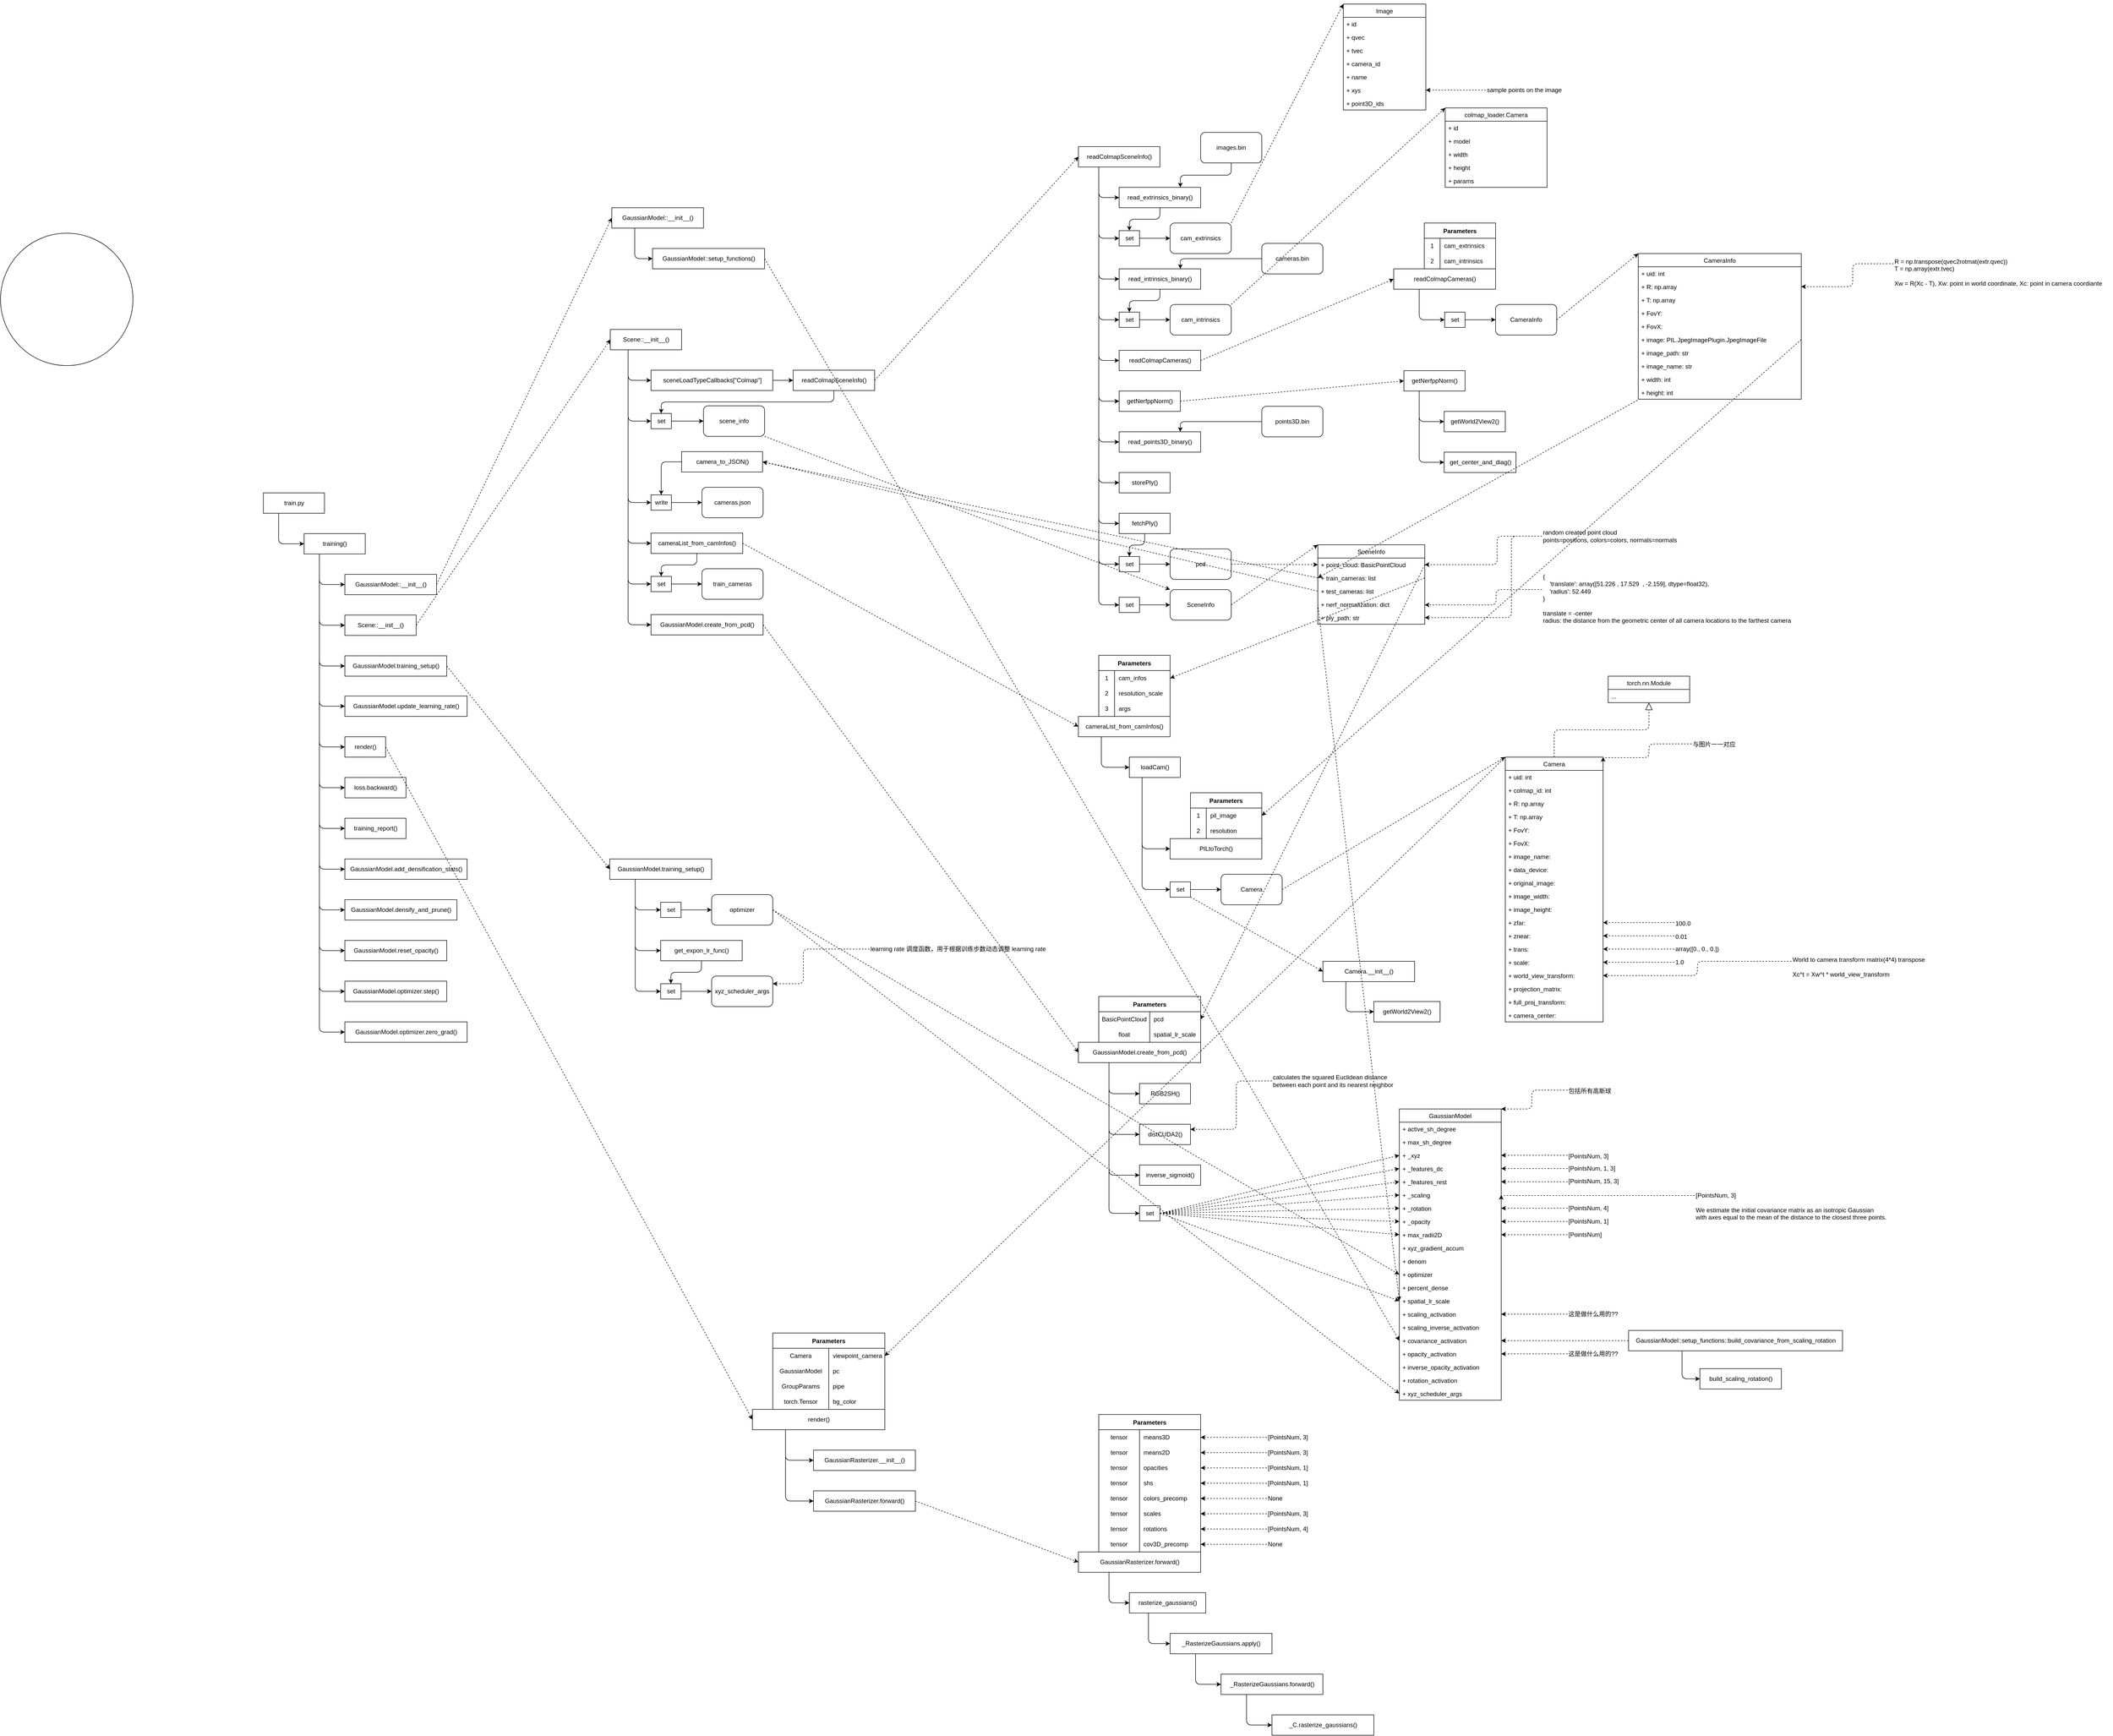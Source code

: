 <mxfile>
    <diagram id="OkCmVypcNJWAanjqB_4u" name="Page-1">
        <mxGraphModel dx="2789" dy="1632" grid="1" gridSize="10" guides="1" tooltips="1" connect="1" arrows="1" fold="1" page="0" pageScale="1" pageWidth="827" pageHeight="1169" math="0" shadow="0">
            <root>
                <mxCell id="0"/>
                <mxCell id="1" parent="0"/>
                <mxCell id="473" value="GaussianModel.add_densification_stats()" style="html=1;" vertex="1" parent="1">
                    <mxGeometry x="-520" y="1199" width="240" height="40" as="geometry"/>
                </mxCell>
                <mxCell id="396" value="readColmapSceneInfo()" style="html=1;" parent="1" vertex="1">
                    <mxGeometry x="360" y="239" width="160" height="40" as="geometry"/>
                </mxCell>
                <mxCell id="4" style="edgeStyle=orthogonalEdgeStyle;html=1;exitX=0.25;exitY=1;exitDx=0;exitDy=0;entryX=0;entryY=0.5;entryDx=0;entryDy=0;" parent="1" source="2" target="3" edge="1">
                    <mxGeometry relative="1" as="geometry"/>
                </mxCell>
                <mxCell id="2" value="train.py" style="html=1;" parent="1" vertex="1">
                    <mxGeometry x="-680" y="480" width="120" height="40" as="geometry"/>
                </mxCell>
                <mxCell id="6" style="edgeStyle=orthogonalEdgeStyle;html=1;exitX=0.25;exitY=1;exitDx=0;exitDy=0;entryX=0;entryY=0.5;entryDx=0;entryDy=0;" parent="1" source="3" target="68" edge="1">
                    <mxGeometry relative="1" as="geometry"/>
                </mxCell>
                <mxCell id="71" style="edgeStyle=orthogonalEdgeStyle;html=1;exitX=0.25;exitY=1;exitDx=0;exitDy=0;entryX=0;entryY=0.5;entryDx=0;entryDy=0;" parent="1" source="3" target="70" edge="1">
                    <mxGeometry relative="1" as="geometry"/>
                </mxCell>
                <mxCell id="77" style="edgeStyle=orthogonalEdgeStyle;html=1;exitX=0.25;exitY=1;exitDx=0;exitDy=0;entryX=0;entryY=0.5;entryDx=0;entryDy=0;" parent="1" source="3" target="76" edge="1">
                    <mxGeometry relative="1" as="geometry"/>
                </mxCell>
                <mxCell id="237" style="edgeStyle=orthogonalEdgeStyle;html=1;exitX=0.25;exitY=1;exitDx=0;exitDy=0;entryX=0;entryY=0.5;entryDx=0;entryDy=0;" parent="1" source="3" target="236" edge="1">
                    <mxGeometry relative="1" as="geometry"/>
                </mxCell>
                <mxCell id="467" style="edgeStyle=orthogonalEdgeStyle;html=1;exitX=0.25;exitY=1;exitDx=0;exitDy=0;entryX=0;entryY=0.5;entryDx=0;entryDy=0;" edge="1" parent="1" source="3" target="466">
                    <mxGeometry relative="1" as="geometry"/>
                </mxCell>
                <mxCell id="470" style="edgeStyle=orthogonalEdgeStyle;html=1;exitX=0.25;exitY=1;exitDx=0;exitDy=0;entryX=0;entryY=0.5;entryDx=0;entryDy=0;" edge="1" parent="1" source="3" target="469">
                    <mxGeometry relative="1" as="geometry"/>
                </mxCell>
                <mxCell id="472" style="edgeStyle=orthogonalEdgeStyle;html=1;exitX=0.25;exitY=1;exitDx=0;exitDy=0;entryX=0;entryY=0.5;entryDx=0;entryDy=0;" edge="1" parent="1" source="3" target="471">
                    <mxGeometry relative="1" as="geometry"/>
                </mxCell>
                <mxCell id="474" style="edgeStyle=orthogonalEdgeStyle;html=1;exitX=0.25;exitY=1;exitDx=0;exitDy=0;entryX=0;entryY=0.5;entryDx=0;entryDy=0;" edge="1" parent="1" source="3" target="473">
                    <mxGeometry relative="1" as="geometry"/>
                </mxCell>
                <mxCell id="479" style="edgeStyle=orthogonalEdgeStyle;html=1;exitX=0.25;exitY=1;exitDx=0;exitDy=0;entryX=0;entryY=0.5;entryDx=0;entryDy=0;" edge="1" parent="1" source="3" target="475">
                    <mxGeometry relative="1" as="geometry"/>
                </mxCell>
                <mxCell id="480" style="edgeStyle=orthogonalEdgeStyle;html=1;exitX=0.25;exitY=1;exitDx=0;exitDy=0;entryX=0;entryY=0.5;entryDx=0;entryDy=0;" edge="1" parent="1" source="3" target="476">
                    <mxGeometry relative="1" as="geometry"/>
                </mxCell>
                <mxCell id="481" style="edgeStyle=orthogonalEdgeStyle;html=1;exitX=0.25;exitY=1;exitDx=0;exitDy=0;entryX=0;entryY=0.5;entryDx=0;entryDy=0;" edge="1" parent="1" source="3" target="477">
                    <mxGeometry relative="1" as="geometry"/>
                </mxCell>
                <mxCell id="482" style="edgeStyle=orthogonalEdgeStyle;html=1;exitX=0.25;exitY=1;exitDx=0;exitDy=0;entryX=0;entryY=0.5;entryDx=0;entryDy=0;" edge="1" parent="1" source="3" target="478">
                    <mxGeometry relative="1" as="geometry"/>
                </mxCell>
                <mxCell id="3" value="training()" style="html=1;" parent="1" vertex="1">
                    <mxGeometry x="-600" y="560" width="120" height="40" as="geometry"/>
                </mxCell>
                <mxCell id="51" style="edgeStyle=orthogonalEdgeStyle;html=1;exitX=0.25;exitY=1;exitDx=0;exitDy=0;entryX=0;entryY=0.5;entryDx=0;entryDy=0;" parent="1" source="5" target="50" edge="1">
                    <mxGeometry relative="1" as="geometry"/>
                </mxCell>
                <mxCell id="54" style="edgeStyle=orthogonalEdgeStyle;html=1;exitX=0.25;exitY=1;exitDx=0;exitDy=0;entryX=0;entryY=0.5;entryDx=0;entryDy=0;" parent="1" source="5" target="53" edge="1">
                    <mxGeometry relative="1" as="geometry"/>
                </mxCell>
                <mxCell id="67" style="edgeStyle=orthogonalEdgeStyle;html=1;exitX=0.25;exitY=1;exitDx=0;exitDy=0;entryX=0;entryY=0.5;entryDx=0;entryDy=0;" parent="1" source="5" target="65" edge="1">
                    <mxGeometry relative="1" as="geometry"/>
                </mxCell>
                <mxCell id="106" style="edgeStyle=orthogonalEdgeStyle;html=1;exitX=0.25;exitY=1;exitDx=0;exitDy=0;entryX=0;entryY=0.5;entryDx=0;entryDy=0;" parent="1" source="5" target="104" edge="1">
                    <mxGeometry relative="1" as="geometry"/>
                </mxCell>
                <mxCell id="164" style="edgeStyle=orthogonalEdgeStyle;html=1;exitX=0.25;exitY=1;exitDx=0;exitDy=0;entryX=0;entryY=0.5;entryDx=0;entryDy=0;" parent="1" source="5" target="162" edge="1">
                    <mxGeometry relative="1" as="geometry"/>
                </mxCell>
                <mxCell id="173" style="edgeStyle=orthogonalEdgeStyle;html=1;exitX=0.25;exitY=1;exitDx=0;exitDy=0;entryX=0;entryY=0.5;entryDx=0;entryDy=0;" parent="1" source="5" target="171" edge="1">
                    <mxGeometry relative="1" as="geometry"/>
                </mxCell>
                <mxCell id="5" value="Scene::__init__()" style="html=1;" parent="1" vertex="1">
                    <mxGeometry x="1" y="159" width="140" height="40" as="geometry"/>
                </mxCell>
                <mxCell id="11" style="edgeStyle=orthogonalEdgeStyle;html=1;exitX=0.25;exitY=1;exitDx=0;exitDy=0;entryX=0;entryY=0.5;entryDx=0;entryDy=0;" parent="1" source="7" target="9" edge="1">
                    <mxGeometry relative="1" as="geometry"/>
                </mxCell>
                <mxCell id="13" style="edgeStyle=orthogonalEdgeStyle;html=1;exitX=0.25;exitY=1;exitDx=0;exitDy=0;entryX=0;entryY=0.5;entryDx=0;entryDy=0;" parent="1" source="7" target="12" edge="1">
                    <mxGeometry relative="1" as="geometry"/>
                </mxCell>
                <mxCell id="16" style="edgeStyle=orthogonalEdgeStyle;html=1;exitX=0.25;exitY=1;exitDx=0;exitDy=0;entryX=0;entryY=0.5;entryDx=0;entryDy=0;" parent="1" source="7" target="14" edge="1">
                    <mxGeometry relative="1" as="geometry"/>
                </mxCell>
                <mxCell id="30" style="edgeStyle=orthogonalEdgeStyle;html=1;exitX=0.25;exitY=1;exitDx=0;exitDy=0;entryX=0;entryY=0.5;entryDx=0;entryDy=0;" parent="1" source="7" target="28" edge="1">
                    <mxGeometry relative="1" as="geometry"/>
                </mxCell>
                <mxCell id="41" style="edgeStyle=orthogonalEdgeStyle;html=1;exitX=0.25;exitY=1;exitDx=0;exitDy=0;entryX=0;entryY=0.5;entryDx=0;entryDy=0;" parent="1" source="7" target="39" edge="1">
                    <mxGeometry relative="1" as="geometry"/>
                </mxCell>
                <mxCell id="45" style="edgeStyle=orthogonalEdgeStyle;html=1;exitX=0.25;exitY=1;exitDx=0;exitDy=0;entryX=0;entryY=0.5;entryDx=0;entryDy=0;" parent="1" source="7" target="43" edge="1">
                    <mxGeometry relative="1" as="geometry"/>
                </mxCell>
                <mxCell id="49" style="edgeStyle=orthogonalEdgeStyle;html=1;exitX=0.25;exitY=1;exitDx=0;exitDy=0;entryX=0;entryY=0.5;entryDx=0;entryDy=0;" parent="1" source="7" target="47" edge="1">
                    <mxGeometry relative="1" as="geometry"/>
                </mxCell>
                <mxCell id="128" style="edgeStyle=orthogonalEdgeStyle;html=1;exitX=0.25;exitY=1;exitDx=0;exitDy=0;entryX=0;entryY=0.5;entryDx=0;entryDy=0;" parent="1" source="7" target="127" edge="1">
                    <mxGeometry relative="1" as="geometry"/>
                </mxCell>
                <mxCell id="132" style="edgeStyle=orthogonalEdgeStyle;html=1;exitX=0.25;exitY=1;exitDx=0;exitDy=0;entryX=0;entryY=0.5;entryDx=0;entryDy=0;" parent="1" source="7" target="130" edge="1">
                    <mxGeometry relative="1" as="geometry"/>
                </mxCell>
                <mxCell id="403" style="edgeStyle=orthogonalEdgeStyle;html=1;exitX=0.25;exitY=1;exitDx=0;exitDy=0;entryX=0;entryY=0.5;entryDx=0;entryDy=0;" parent="1" source="7" target="399" edge="1">
                    <mxGeometry relative="1" as="geometry"/>
                </mxCell>
                <mxCell id="418" style="edgeStyle=orthogonalEdgeStyle;html=1;exitX=0.25;exitY=1;exitDx=0;exitDy=0;entryX=0;entryY=0.5;entryDx=0;entryDy=0;" parent="1" source="7" target="416" edge="1">
                    <mxGeometry relative="1" as="geometry"/>
                </mxCell>
                <mxCell id="7" value="readColmapSceneInfo()" style="html=1;" parent="1" vertex="1">
                    <mxGeometry x="920" y="-200" width="160" height="40" as="geometry"/>
                </mxCell>
                <mxCell id="402" style="edgeStyle=orthogonalEdgeStyle;html=1;entryX=0.5;entryY=0;entryDx=0;entryDy=0;" parent="1" source="9" target="399" edge="1">
                    <mxGeometry relative="1" as="geometry"/>
                </mxCell>
                <mxCell id="9" value="read_extrinsics_binary()" style="html=1;" parent="1" vertex="1">
                    <mxGeometry x="1000" y="-120" width="160" height="40" as="geometry"/>
                </mxCell>
                <mxCell id="440" style="edgeStyle=orthogonalEdgeStyle;html=1;entryX=0.5;entryY=0;entryDx=0;entryDy=0;" edge="1" parent="1" source="12" target="416">
                    <mxGeometry relative="1" as="geometry"/>
                </mxCell>
                <mxCell id="12" value="read_intrinsics_binary()" style="html=1;" parent="1" vertex="1">
                    <mxGeometry x="1000" y="40" width="160" height="40" as="geometry"/>
                </mxCell>
                <mxCell id="18" style="html=1;exitX=1;exitY=0.5;exitDx=0;exitDy=0;entryX=0;entryY=0.5;entryDx=0;entryDy=0;dashed=1" parent="1" source="14" target="17" edge="1">
                    <mxGeometry relative="1" as="geometry"/>
                </mxCell>
                <mxCell id="14" value="readColmapCameras()" style="html=1;" parent="1" vertex="1">
                    <mxGeometry x="1000" y="200" width="160" height="40" as="geometry"/>
                </mxCell>
                <mxCell id="20" style="edgeStyle=orthogonalEdgeStyle;html=1;exitX=0.25;exitY=1;exitDx=0;exitDy=0;entryX=0;entryY=0.5;entryDx=0;entryDy=0;" parent="1" source="17" target="19" edge="1">
                    <mxGeometry relative="1" as="geometry"/>
                </mxCell>
                <mxCell id="17" value="readColmapCameras()" style="html=1;" parent="1" vertex="1">
                    <mxGeometry x="1539" y="40" width="200" height="40" as="geometry"/>
                </mxCell>
                <mxCell id="23" style="edgeStyle=orthogonalEdgeStyle;html=1;entryX=0;entryY=0.5;entryDx=0;entryDy=0;" parent="1" source="19" target="22" edge="1">
                    <mxGeometry relative="1" as="geometry"/>
                </mxCell>
                <mxCell id="19" value="set" style="html=1;" parent="1" vertex="1">
                    <mxGeometry x="1639" y="125" width="40" height="30" as="geometry"/>
                </mxCell>
                <mxCell id="38" style="html=1;exitX=1;exitY=0.5;exitDx=0;exitDy=0;entryX=0;entryY=0;entryDx=0;entryDy=0;dashed=1" parent="1" source="22" target="24" edge="1">
                    <mxGeometry relative="1" as="geometry"/>
                </mxCell>
                <mxCell id="22" value="CameraInfo" style="rounded=1;whiteSpace=wrap;html=1;" parent="1" vertex="1">
                    <mxGeometry x="1739" y="110" width="120" height="60" as="geometry"/>
                </mxCell>
                <mxCell id="24" value="CameraInfo" style="swimlane;fontStyle=0;childLayout=stackLayout;horizontal=1;startSize=26;fillColor=none;horizontalStack=0;resizeParent=1;resizeParentMax=0;resizeLast=0;collapsible=1;marginBottom=0;" parent="1" vertex="1">
                    <mxGeometry x="2019" y="10" width="320" height="286" as="geometry"/>
                </mxCell>
                <mxCell id="25" value="+ uid: int" style="text;strokeColor=none;fillColor=none;align=left;verticalAlign=top;spacingLeft=4;spacingRight=4;overflow=hidden;rotatable=0;points=[[0,0.5],[1,0.5]];portConstraint=eastwest;" parent="24" vertex="1">
                    <mxGeometry y="26" width="320" height="26" as="geometry"/>
                </mxCell>
                <mxCell id="26" value="+ R: np.array" style="text;strokeColor=none;fillColor=none;align=left;verticalAlign=top;spacingLeft=4;spacingRight=4;overflow=hidden;rotatable=0;points=[[0,0.5],[1,0.5]];portConstraint=eastwest;" parent="24" vertex="1">
                    <mxGeometry y="52" width="320" height="26" as="geometry"/>
                </mxCell>
                <mxCell id="27" value="+ T: np.array" style="text;strokeColor=none;fillColor=none;align=left;verticalAlign=top;spacingLeft=4;spacingRight=4;overflow=hidden;rotatable=0;points=[[0,0.5],[1,0.5]];portConstraint=eastwest;" parent="24" vertex="1">
                    <mxGeometry y="78" width="320" height="26" as="geometry"/>
                </mxCell>
                <mxCell id="31" value="+ FovY: " style="text;strokeColor=none;fillColor=none;align=left;verticalAlign=top;spacingLeft=4;spacingRight=4;overflow=hidden;rotatable=0;points=[[0,0.5],[1,0.5]];portConstraint=eastwest;" parent="24" vertex="1">
                    <mxGeometry y="104" width="320" height="26" as="geometry"/>
                </mxCell>
                <mxCell id="32" value="+ FovX: " style="text;strokeColor=none;fillColor=none;align=left;verticalAlign=top;spacingLeft=4;spacingRight=4;overflow=hidden;rotatable=0;points=[[0,0.5],[1,0.5]];portConstraint=eastwest;" parent="24" vertex="1">
                    <mxGeometry y="130" width="320" height="26" as="geometry"/>
                </mxCell>
                <mxCell id="33" value="+ image: PIL.JpegImagePlugin.JpegImageFile" style="text;strokeColor=none;fillColor=none;align=left;verticalAlign=top;spacingLeft=4;spacingRight=4;overflow=hidden;rotatable=0;points=[[0,0.5],[1,0.5]];portConstraint=eastwest;" parent="24" vertex="1">
                    <mxGeometry y="156" width="320" height="26" as="geometry"/>
                </mxCell>
                <mxCell id="34" value="+ image_path: str" style="text;strokeColor=none;fillColor=none;align=left;verticalAlign=top;spacingLeft=4;spacingRight=4;overflow=hidden;rotatable=0;points=[[0,0.5],[1,0.5]];portConstraint=eastwest;" parent="24" vertex="1">
                    <mxGeometry y="182" width="320" height="26" as="geometry"/>
                </mxCell>
                <mxCell id="37" value="+ image_name: str" style="text;strokeColor=none;fillColor=none;align=left;verticalAlign=top;spacingLeft=4;spacingRight=4;overflow=hidden;rotatable=0;points=[[0,0.5],[1,0.5]];portConstraint=eastwest;" parent="24" vertex="1">
                    <mxGeometry y="208" width="320" height="26" as="geometry"/>
                </mxCell>
                <mxCell id="35" value="+ width: int" style="text;strokeColor=none;fillColor=none;align=left;verticalAlign=top;spacingLeft=4;spacingRight=4;overflow=hidden;rotatable=0;points=[[0,0.5],[1,0.5]];portConstraint=eastwest;" parent="24" vertex="1">
                    <mxGeometry y="234" width="320" height="26" as="geometry"/>
                </mxCell>
                <mxCell id="36" value="+ height: int" style="text;strokeColor=none;fillColor=none;align=left;verticalAlign=top;spacingLeft=4;spacingRight=4;overflow=hidden;rotatable=0;points=[[0,0.5],[1,0.5]];portConstraint=eastwest;" parent="24" vertex="1">
                    <mxGeometry y="260" width="320" height="26" as="geometry"/>
                </mxCell>
                <mxCell id="28" value="getNerfppNorm()" style="html=1;" parent="1" vertex="1">
                    <mxGeometry x="1000" y="280" width="120" height="40" as="geometry"/>
                </mxCell>
                <mxCell id="39" value="read_points3D_binary()" style="html=1;" parent="1" vertex="1">
                    <mxGeometry x="1000" y="360" width="160" height="40" as="geometry"/>
                </mxCell>
                <mxCell id="43" value="storePly()" style="html=1;" parent="1" vertex="1">
                    <mxGeometry x="1000" y="440" width="100" height="40" as="geometry"/>
                </mxCell>
                <mxCell id="46" style="edgeStyle=orthogonalEdgeStyle;html=1;entryX=0;entryY=0.5;entryDx=0;entryDy=0;" parent="1" source="47" target="48" edge="1">
                    <mxGeometry relative="1" as="geometry"/>
                </mxCell>
                <mxCell id="47" value="set" style="html=1;" parent="1" vertex="1">
                    <mxGeometry x="1000" y="685" width="40" height="30" as="geometry"/>
                </mxCell>
                <mxCell id="48" value="SceneInfo" style="rounded=1;whiteSpace=wrap;html=1;" parent="1" vertex="1">
                    <mxGeometry x="1100" y="670" width="120" height="60" as="geometry"/>
                </mxCell>
                <mxCell id="174" style="edgeStyle=orthogonalEdgeStyle;html=1;exitX=0.5;exitY=1;exitDx=0;exitDy=0;entryX=0.5;entryY=0;entryDx=0;entryDy=0;" parent="1" source="396" target="171" edge="1">
                    <mxGeometry relative="1" as="geometry"/>
                </mxCell>
                <mxCell id="397" style="edgeStyle=orthogonalEdgeStyle;html=1;entryX=0;entryY=0.5;entryDx=0;entryDy=0;" parent="1" source="50" target="396" edge="1">
                    <mxGeometry relative="1" as="geometry"/>
                </mxCell>
                <mxCell id="50" value="sceneLoadTypeCallbacks[&quot;Colmap&quot;]" style="html=1;" parent="1" vertex="1">
                    <mxGeometry x="81" y="239" width="239" height="40" as="geometry"/>
                </mxCell>
                <mxCell id="52" style="html=1;exitX=1;exitY=0.5;exitDx=0;exitDy=0;entryX=0;entryY=0.5;entryDx=0;entryDy=0;dashed=1" parent="1" source="396" target="7" edge="1">
                    <mxGeometry relative="1" as="geometry">
                        <mxPoint x="590" y="380" as="sourcePoint"/>
                        <mxPoint x="870" y="460" as="targetPoint"/>
                    </mxGeometry>
                </mxCell>
                <mxCell id="107" style="edgeStyle=orthogonalEdgeStyle;html=1;entryX=0.5;entryY=0;entryDx=0;entryDy=0;" parent="1" source="53" target="104" edge="1">
                    <mxGeometry relative="1" as="geometry"/>
                </mxCell>
                <mxCell id="53" value="cameraList_from_camInfos()" style="html=1;" parent="1" vertex="1">
                    <mxGeometry x="81" y="559" width="180" height="40" as="geometry"/>
                </mxCell>
                <mxCell id="58" style="edgeStyle=orthogonalEdgeStyle;html=1;exitX=0.25;exitY=1;exitDx=0;exitDy=0;entryX=0;entryY=0.5;entryDx=0;entryDy=0;" parent="1" source="55" target="57" edge="1">
                    <mxGeometry relative="1" as="geometry"/>
                </mxCell>
                <mxCell id="55" value="cameraList_from_camInfos()" style="html=1;" parent="1" vertex="1">
                    <mxGeometry x="920" y="919" width="180" height="40" as="geometry"/>
                </mxCell>
                <mxCell id="56" style="html=1;exitX=1;exitY=0.5;exitDx=0;exitDy=0;dashed=1;entryX=0;entryY=0.5;entryDx=0;entryDy=0;" parent="1" source="53" target="55" edge="1">
                    <mxGeometry relative="1" as="geometry">
                        <mxPoint x="530" y="430" as="sourcePoint"/>
                        <mxPoint x="890" y="660" as="targetPoint"/>
                    </mxGeometry>
                </mxCell>
                <mxCell id="60" style="edgeStyle=orthogonalEdgeStyle;html=1;exitX=0.25;exitY=1;exitDx=0;exitDy=0;entryX=0;entryY=0.5;entryDx=0;entryDy=0;" parent="1" source="57" target="59" edge="1">
                    <mxGeometry relative="1" as="geometry"/>
                </mxCell>
                <mxCell id="87" style="edgeStyle=orthogonalEdgeStyle;html=1;exitX=0.25;exitY=1;exitDx=0;exitDy=0;entryX=0;entryY=0.5;entryDx=0;entryDy=0;" parent="1" source="57" target="62" edge="1">
                    <mxGeometry relative="1" as="geometry"/>
                </mxCell>
                <mxCell id="57" value="loadCam()" style="html=1;" parent="1" vertex="1">
                    <mxGeometry x="1020" y="999" width="100" height="40" as="geometry"/>
                </mxCell>
                <mxCell id="59" value="PILtoTorch()" style="html=1;" parent="1" vertex="1">
                    <mxGeometry x="1100" y="1159" width="180" height="40" as="geometry"/>
                </mxCell>
                <mxCell id="61" style="edgeStyle=orthogonalEdgeStyle;html=1;entryX=0;entryY=0.5;entryDx=0;entryDy=0;" parent="1" source="62" target="63" edge="1">
                    <mxGeometry relative="1" as="geometry"/>
                </mxCell>
                <mxCell id="62" value="set" style="html=1;" parent="1" vertex="1">
                    <mxGeometry x="1100" y="1244" width="40" height="30" as="geometry"/>
                </mxCell>
                <mxCell id="63" value="Camera" style="rounded=1;whiteSpace=wrap;html=1;" parent="1" vertex="1">
                    <mxGeometry x="1200" y="1229" width="120" height="60" as="geometry"/>
                </mxCell>
                <mxCell id="65" value="GaussianModel.create_from_pcd()" style="html=1;" parent="1" vertex="1">
                    <mxGeometry x="81" y="719" width="220" height="40" as="geometry"/>
                </mxCell>
                <mxCell id="68" value="Scene::__init__()" style="html=1;" parent="1" vertex="1">
                    <mxGeometry x="-520" y="720" width="140" height="40" as="geometry"/>
                </mxCell>
                <mxCell id="69" style="html=1;dashed=1;entryX=0;entryY=0.5;entryDx=0;entryDy=0;exitX=1;exitY=0.5;exitDx=0;exitDy=0;" parent="1" source="68" target="5" edge="1">
                    <mxGeometry relative="1" as="geometry">
                        <mxPoint x="-525.997" y="810" as="sourcePoint"/>
                        <mxPoint x="466.67" y="700" as="targetPoint"/>
                    </mxGeometry>
                </mxCell>
                <mxCell id="70" value="GaussianModel.training_setup()" style="html=1;" parent="1" vertex="1">
                    <mxGeometry x="-520" y="800" width="200" height="40" as="geometry"/>
                </mxCell>
                <mxCell id="112" style="edgeStyle=orthogonalEdgeStyle;html=1;exitX=0.5;exitY=1;exitDx=0;exitDy=0;entryX=0.5;entryY=0;entryDx=0;entryDy=0;" parent="1" source="72" target="109" edge="1">
                    <mxGeometry relative="1" as="geometry"/>
                </mxCell>
                <mxCell id="72" value="get_expon_lr_func()" style="html=1;" parent="1" vertex="1">
                    <mxGeometry x="100" y="1359" width="160" height="40" as="geometry"/>
                </mxCell>
                <mxCell id="73" style="html=1;dashed=1;entryX=0;entryY=0.5;entryDx=0;entryDy=0;exitX=1;exitY=0.5;exitDx=0;exitDy=0;" parent="1" source="70" target="74" edge="1">
                    <mxGeometry relative="1" as="geometry">
                        <mxPoint x="-90" y="750" as="sourcePoint"/>
                        <mxPoint x="290" y="350" as="targetPoint"/>
                    </mxGeometry>
                </mxCell>
                <mxCell id="75" style="edgeStyle=orthogonalEdgeStyle;html=1;exitX=0.25;exitY=1;exitDx=0;exitDy=0;entryX=0;entryY=0.5;entryDx=0;entryDy=0;" parent="1" source="74" target="72" edge="1">
                    <mxGeometry relative="1" as="geometry"/>
                </mxCell>
                <mxCell id="111" style="edgeStyle=orthogonalEdgeStyle;html=1;exitX=0.25;exitY=1;exitDx=0;exitDy=0;entryX=0;entryY=0.5;entryDx=0;entryDy=0;" parent="1" source="74" target="109" edge="1">
                    <mxGeometry relative="1" as="geometry"/>
                </mxCell>
                <mxCell id="116" style="edgeStyle=orthogonalEdgeStyle;html=1;exitX=0.25;exitY=1;exitDx=0;exitDy=0;entryX=0;entryY=0.5;entryDx=0;entryDy=0;" parent="1" source="74" target="114" edge="1">
                    <mxGeometry relative="1" as="geometry"/>
                </mxCell>
                <mxCell id="74" value="GaussianModel.training_setup()" style="html=1;" parent="1" vertex="1">
                    <mxGeometry y="1199" width="200" height="40" as="geometry"/>
                </mxCell>
                <mxCell id="76" value="render()" style="html=1;" parent="1" vertex="1">
                    <mxGeometry x="-520" y="959" width="80" height="40" as="geometry"/>
                </mxCell>
                <mxCell id="327" style="edgeStyle=orthogonalEdgeStyle;html=1;exitX=0.25;exitY=1;exitDx=0;exitDy=0;entryX=0;entryY=0.5;entryDx=0;entryDy=0;" parent="1" source="78" target="325" edge="1">
                    <mxGeometry relative="1" as="geometry"/>
                </mxCell>
                <mxCell id="329" style="edgeStyle=orthogonalEdgeStyle;html=1;exitX=0.25;exitY=1;exitDx=0;exitDy=0;entryX=0;entryY=0.5;entryDx=0;entryDy=0;" parent="1" source="78" target="328" edge="1">
                    <mxGeometry relative="1" as="geometry"/>
                </mxCell>
                <mxCell id="78" value="render()" style="html=1;" parent="1" vertex="1">
                    <mxGeometry x="280" y="2280" width="260" height="40" as="geometry"/>
                </mxCell>
                <mxCell id="82" style="edgeStyle=orthogonalEdgeStyle;html=1;entryX=0.75;entryY=0;entryDx=0;entryDy=0;" parent="1" source="81" target="9" edge="1">
                    <mxGeometry relative="1" as="geometry"/>
                </mxCell>
                <mxCell id="81" value="images.bin" style="rounded=1;whiteSpace=wrap;html=1;" parent="1" vertex="1">
                    <mxGeometry x="1160" y="-228" width="120" height="60" as="geometry"/>
                </mxCell>
                <mxCell id="83" style="edgeStyle=orthogonalEdgeStyle;html=1;entryX=0.75;entryY=0;entryDx=0;entryDy=0;" parent="1" source="84" target="39" edge="1">
                    <mxGeometry relative="1" as="geometry">
                        <mxPoint x="1100" y="360" as="targetPoint"/>
                        <Array as="points">
                            <mxPoint x="1120" y="340"/>
                        </Array>
                    </mxGeometry>
                </mxCell>
                <mxCell id="84" value="points3D.bin" style="rounded=1;whiteSpace=wrap;html=1;" parent="1" vertex="1">
                    <mxGeometry x="1280" y="310" width="120" height="60" as="geometry"/>
                </mxCell>
                <mxCell id="88" value="Parameters" style="shape=table;startSize=30;container=1;collapsible=0;childLayout=tableLayout;fixedRows=1;rowLines=0;fontStyle=1;" parent="1" vertex="1">
                    <mxGeometry x="1140" y="1069" width="140" height="90" as="geometry"/>
                </mxCell>
                <mxCell id="89" value="" style="shape=tableRow;horizontal=0;startSize=0;swimlaneHead=0;swimlaneBody=0;top=0;left=0;bottom=0;right=0;collapsible=0;dropTarget=0;fillColor=none;points=[[0,0.5],[1,0.5]];portConstraint=eastwest;" parent="88" vertex="1">
                    <mxGeometry y="30" width="140" height="30" as="geometry"/>
                </mxCell>
                <mxCell id="90" value="1" style="shape=partialRectangle;html=1;whiteSpace=wrap;connectable=0;fillColor=none;top=0;left=0;bottom=0;right=0;overflow=hidden;pointerEvents=1;" parent="89" vertex="1">
                    <mxGeometry width="31" height="30" as="geometry">
                        <mxRectangle width="31" height="30" as="alternateBounds"/>
                    </mxGeometry>
                </mxCell>
                <mxCell id="91" value="pil_image" style="shape=partialRectangle;html=1;whiteSpace=wrap;connectable=0;fillColor=none;top=0;left=0;bottom=0;right=0;align=left;spacingLeft=6;overflow=hidden;" parent="89" vertex="1">
                    <mxGeometry x="31" width="109" height="30" as="geometry">
                        <mxRectangle width="109" height="30" as="alternateBounds"/>
                    </mxGeometry>
                </mxCell>
                <mxCell id="95" value="" style="shape=tableRow;horizontal=0;startSize=0;swimlaneHead=0;swimlaneBody=0;top=0;left=0;bottom=0;right=0;collapsible=0;dropTarget=0;fillColor=none;points=[[0,0.5],[1,0.5]];portConstraint=eastwest;" parent="88" vertex="1">
                    <mxGeometry y="60" width="140" height="30" as="geometry"/>
                </mxCell>
                <mxCell id="96" value="2" style="shape=partialRectangle;html=1;whiteSpace=wrap;connectable=0;fillColor=none;top=0;left=0;bottom=0;right=0;overflow=hidden;" parent="95" vertex="1">
                    <mxGeometry width="31" height="30" as="geometry">
                        <mxRectangle width="31" height="30" as="alternateBounds"/>
                    </mxGeometry>
                </mxCell>
                <mxCell id="97" value="resolution" style="shape=partialRectangle;html=1;whiteSpace=wrap;connectable=0;fillColor=none;top=0;left=0;bottom=0;right=0;align=left;spacingLeft=6;overflow=hidden;" parent="95" vertex="1">
                    <mxGeometry x="31" width="109" height="30" as="geometry">
                        <mxRectangle width="109" height="30" as="alternateBounds"/>
                    </mxGeometry>
                </mxCell>
                <mxCell id="101" style="html=1;exitX=1;exitY=0.5;exitDx=0;exitDy=0;entryX=1;entryY=0.5;entryDx=0;entryDy=0;dashed=1" parent="1" source="33" target="89" edge="1">
                    <mxGeometry relative="1" as="geometry">
                        <mxPoint x="2270" y="610" as="sourcePoint"/>
                        <mxPoint x="2460" y="631" as="targetPoint"/>
                    </mxGeometry>
                </mxCell>
                <mxCell id="103" style="edgeStyle=orthogonalEdgeStyle;html=1;entryX=0;entryY=0.5;entryDx=0;entryDy=0;" parent="1" source="104" target="105" edge="1">
                    <mxGeometry relative="1" as="geometry"/>
                </mxCell>
                <mxCell id="104" value="set" style="html=1;" parent="1" vertex="1">
                    <mxGeometry x="81" y="644" width="40" height="30" as="geometry"/>
                </mxCell>
                <mxCell id="105" value="train_cameras" style="rounded=1;whiteSpace=wrap;html=1;" parent="1" vertex="1">
                    <mxGeometry x="181" y="629" width="120" height="60" as="geometry"/>
                </mxCell>
                <mxCell id="108" style="edgeStyle=orthogonalEdgeStyle;html=1;entryX=0;entryY=0.5;entryDx=0;entryDy=0;" parent="1" source="109" target="110" edge="1">
                    <mxGeometry relative="1" as="geometry"/>
                </mxCell>
                <mxCell id="109" value="set" style="html=1;" parent="1" vertex="1">
                    <mxGeometry x="100" y="1444" width="40" height="30" as="geometry"/>
                </mxCell>
                <mxCell id="110" value="xyz_scheduler_args" style="rounded=1;whiteSpace=wrap;html=1;" parent="1" vertex="1">
                    <mxGeometry x="200" y="1429" width="120" height="60" as="geometry"/>
                </mxCell>
                <mxCell id="113" style="edgeStyle=orthogonalEdgeStyle;html=1;entryX=0;entryY=0.5;entryDx=0;entryDy=0;" parent="1" source="114" target="115" edge="1">
                    <mxGeometry relative="1" as="geometry"/>
                </mxCell>
                <mxCell id="114" value="set" style="html=1;" parent="1" vertex="1">
                    <mxGeometry x="100" y="1284" width="40" height="30" as="geometry"/>
                </mxCell>
                <mxCell id="115" value="optimizer" style="rounded=1;whiteSpace=wrap;html=1;" parent="1" vertex="1">
                    <mxGeometry x="200" y="1269" width="120" height="60" as="geometry"/>
                </mxCell>
                <mxCell id="117" value="" style="ellipse;whiteSpace=wrap;html=1;aspect=fixed;" parent="1" vertex="1">
                    <mxGeometry x="-1196" y="-30" width="260" height="260" as="geometry"/>
                </mxCell>
                <mxCell id="231" style="edgeStyle=orthogonalEdgeStyle;html=1;exitX=0.25;exitY=1;exitDx=0;exitDy=0;entryX=0;entryY=0.5;entryDx=0;entryDy=0;" parent="1" source="118" target="230" edge="1">
                    <mxGeometry relative="1" as="geometry"/>
                </mxCell>
                <mxCell id="233" style="edgeStyle=orthogonalEdgeStyle;html=1;exitX=0.25;exitY=1;exitDx=0;exitDy=0;entryX=0;entryY=0.5;entryDx=0;entryDy=0;" parent="1" source="118" target="232" edge="1">
                    <mxGeometry relative="1" as="geometry"/>
                </mxCell>
                <mxCell id="235" style="edgeStyle=orthogonalEdgeStyle;html=1;exitX=0.25;exitY=1;exitDx=0;exitDy=0;entryX=0;entryY=0.5;entryDx=0;entryDy=0;" parent="1" source="118" target="234" edge="1">
                    <mxGeometry relative="1" as="geometry"/>
                </mxCell>
                <mxCell id="260" style="edgeStyle=orthogonalEdgeStyle;html=1;exitX=0.25;exitY=1;exitDx=0;exitDy=0;entryX=0;entryY=0.5;entryDx=0;entryDy=0;" parent="1" source="118" target="259" edge="1">
                    <mxGeometry relative="1" as="geometry"/>
                </mxCell>
                <mxCell id="118" value="GaussianModel.create_from_pcd()" style="html=1;" parent="1" vertex="1">
                    <mxGeometry x="920" y="1559" width="240" height="40" as="geometry"/>
                </mxCell>
                <mxCell id="119" style="html=1;exitX=1;exitY=0.5;exitDx=0;exitDy=0;dashed=1;entryX=0;entryY=0.5;entryDx=0;entryDy=0;" parent="1" source="65" target="118" edge="1">
                    <mxGeometry relative="1" as="geometry">
                        <mxPoint x="550" y="430.0" as="sourcePoint"/>
                        <mxPoint x="930" y="670.0" as="targetPoint"/>
                    </mxGeometry>
                </mxCell>
                <mxCell id="120" value="Parameters" style="shape=table;startSize=30;container=1;collapsible=0;childLayout=tableLayout;fixedRows=1;rowLines=0;fontStyle=1;" parent="1" vertex="1">
                    <mxGeometry x="960" y="1469" width="200" height="90" as="geometry"/>
                </mxCell>
                <mxCell id="121" value="" style="shape=tableRow;horizontal=0;startSize=0;swimlaneHead=0;swimlaneBody=0;top=0;left=0;bottom=0;right=0;collapsible=0;dropTarget=0;fillColor=none;points=[[0,0.5],[1,0.5]];portConstraint=eastwest;" parent="120" vertex="1">
                    <mxGeometry y="30" width="200" height="30" as="geometry"/>
                </mxCell>
                <mxCell id="122" value="BasicPointCloud" style="shape=partialRectangle;html=1;whiteSpace=wrap;connectable=0;fillColor=none;top=0;left=0;bottom=0;right=0;overflow=hidden;pointerEvents=1;" parent="121" vertex="1">
                    <mxGeometry width="100" height="30" as="geometry">
                        <mxRectangle width="100" height="30" as="alternateBounds"/>
                    </mxGeometry>
                </mxCell>
                <mxCell id="123" value="pcd" style="shape=partialRectangle;html=1;whiteSpace=wrap;connectable=0;fillColor=none;top=0;left=0;bottom=0;right=0;align=left;spacingLeft=6;overflow=hidden;" parent="121" vertex="1">
                    <mxGeometry x="100" width="100" height="30" as="geometry">
                        <mxRectangle width="100" height="30" as="alternateBounds"/>
                    </mxGeometry>
                </mxCell>
                <mxCell id="124" value="" style="shape=tableRow;horizontal=0;startSize=0;swimlaneHead=0;swimlaneBody=0;top=0;left=0;bottom=0;right=0;collapsible=0;dropTarget=0;fillColor=none;points=[[0,0.5],[1,0.5]];portConstraint=eastwest;" parent="120" vertex="1">
                    <mxGeometry y="60" width="200" height="30" as="geometry"/>
                </mxCell>
                <mxCell id="125" value="float" style="shape=partialRectangle;html=1;whiteSpace=wrap;connectable=0;fillColor=none;top=0;left=0;bottom=0;right=0;overflow=hidden;" parent="124" vertex="1">
                    <mxGeometry width="100" height="30" as="geometry">
                        <mxRectangle width="100" height="30" as="alternateBounds"/>
                    </mxGeometry>
                </mxCell>
                <mxCell id="126" value="spatial_lr_scale" style="shape=partialRectangle;html=1;whiteSpace=wrap;connectable=0;fillColor=none;top=0;left=0;bottom=0;right=0;align=left;spacingLeft=6;overflow=hidden;" parent="124" vertex="1">
                    <mxGeometry x="100" width="100" height="30" as="geometry">
                        <mxRectangle width="100" height="30" as="alternateBounds"/>
                    </mxGeometry>
                </mxCell>
                <mxCell id="133" style="edgeStyle=orthogonalEdgeStyle;html=1;exitX=0.5;exitY=1;exitDx=0;exitDy=0;entryX=0.5;entryY=0;entryDx=0;entryDy=0;" parent="1" source="127" target="130" edge="1">
                    <mxGeometry relative="1" as="geometry"/>
                </mxCell>
                <mxCell id="127" value="fetchPly()" style="html=1;" parent="1" vertex="1">
                    <mxGeometry x="1000" y="520" width="100" height="40" as="geometry"/>
                </mxCell>
                <mxCell id="129" style="edgeStyle=orthogonalEdgeStyle;html=1;entryX=0;entryY=0.5;entryDx=0;entryDy=0;" parent="1" source="130" target="131" edge="1">
                    <mxGeometry relative="1" as="geometry"/>
                </mxCell>
                <mxCell id="130" value="set" style="html=1;" parent="1" vertex="1">
                    <mxGeometry x="1000" y="605" width="40" height="30" as="geometry"/>
                </mxCell>
                <mxCell id="147" style="html=1;entryX=0;entryY=0.5;entryDx=0;entryDy=0;exitX=1;exitY=0.5;exitDx=0;exitDy=0;dashed=1" parent="1" source="131" target="135" edge="1">
                    <mxGeometry relative="1" as="geometry"/>
                </mxCell>
                <mxCell id="131" value="pcd" style="rounded=1;whiteSpace=wrap;html=1;" parent="1" vertex="1">
                    <mxGeometry x="1100" y="590" width="120" height="60" as="geometry"/>
                </mxCell>
                <mxCell id="134" value="SceneInfo" style="swimlane;fontStyle=0;childLayout=stackLayout;horizontal=1;startSize=26;fillColor=none;horizontalStack=0;resizeParent=1;resizeParentMax=0;resizeLast=0;collapsible=1;marginBottom=0;" parent="1" vertex="1">
                    <mxGeometry x="1390" y="582" width="210" height="156" as="geometry"/>
                </mxCell>
                <mxCell id="135" value="+ point_cloud: BasicPointCloud" style="text;strokeColor=none;fillColor=none;align=left;verticalAlign=top;spacingLeft=4;spacingRight=4;overflow=hidden;rotatable=0;points=[[0,0.5],[1,0.5]];portConstraint=eastwest;" parent="134" vertex="1">
                    <mxGeometry y="26" width="210" height="26" as="geometry"/>
                </mxCell>
                <mxCell id="136" value="+ train_cameras: list" style="text;strokeColor=none;fillColor=none;align=left;verticalAlign=top;spacingLeft=4;spacingRight=4;overflow=hidden;rotatable=0;points=[[0,0.5],[1,0.5]];portConstraint=eastwest;" parent="134" vertex="1">
                    <mxGeometry y="52" width="210" height="26" as="geometry"/>
                </mxCell>
                <mxCell id="137" value="+ test_cameras: list" style="text;strokeColor=none;fillColor=none;align=left;verticalAlign=top;spacingLeft=4;spacingRight=4;overflow=hidden;rotatable=0;points=[[0,0.5],[1,0.5]];portConstraint=eastwest;" parent="134" vertex="1">
                    <mxGeometry y="78" width="210" height="26" as="geometry"/>
                </mxCell>
                <mxCell id="138" value="+ nerf_normalization: dict" style="text;strokeColor=none;fillColor=none;align=left;verticalAlign=top;spacingLeft=4;spacingRight=4;overflow=hidden;rotatable=0;points=[[0,0.5],[1,0.5]];portConstraint=eastwest;" parent="134" vertex="1">
                    <mxGeometry y="104" width="210" height="26" as="geometry"/>
                </mxCell>
                <mxCell id="139" value="+ ply_path: str" style="text;strokeColor=none;fillColor=none;align=left;verticalAlign=top;spacingLeft=4;spacingRight=4;overflow=hidden;rotatable=0;points=[[0,0.5],[1,0.5]];portConstraint=eastwest;" parent="134" vertex="1">
                    <mxGeometry y="130" width="210" height="26" as="geometry"/>
                </mxCell>
                <mxCell id="145" style="html=1;exitX=1;exitY=0.5;exitDx=0;exitDy=0;entryX=0;entryY=0;entryDx=0;entryDy=0;dashed=1" parent="1" source="48" target="134" edge="1">
                    <mxGeometry relative="1" as="geometry">
                        <mxPoint x="1150" y="570" as="sourcePoint"/>
                        <mxPoint x="1310" y="440" as="targetPoint"/>
                    </mxGeometry>
                </mxCell>
                <mxCell id="157" style="edgeStyle=orthogonalEdgeStyle;html=1;exitX=0.25;exitY=1;exitDx=0;exitDy=0;entryX=0;entryY=0.5;entryDx=0;entryDy=0;" parent="1" source="149" target="155" edge="1">
                    <mxGeometry relative="1" as="geometry"/>
                </mxCell>
                <mxCell id="160" style="edgeStyle=orthogonalEdgeStyle;html=1;exitX=0.25;exitY=1;exitDx=0;exitDy=0;entryX=0;entryY=0.5;entryDx=0;entryDy=0;" parent="1" source="149" target="158" edge="1">
                    <mxGeometry relative="1" as="geometry"/>
                </mxCell>
                <mxCell id="149" value="getNerfppNorm()" style="html=1;" parent="1" vertex="1">
                    <mxGeometry x="1559" y="240" width="120" height="40" as="geometry"/>
                </mxCell>
                <mxCell id="150" style="html=1;exitX=1;exitY=0.5;exitDx=0;exitDy=0;entryX=0;entryY=0.5;entryDx=0;entryDy=0;dashed=1" parent="1" source="28" target="149" edge="1">
                    <mxGeometry relative="1" as="geometry">
                        <mxPoint x="1170" y="230" as="sourcePoint"/>
                        <mxPoint x="1569" y="70" as="targetPoint"/>
                    </mxGeometry>
                </mxCell>
                <mxCell id="152" style="edgeStyle=orthogonalEdgeStyle;html=1;entryX=1;entryY=0.5;entryDx=0;entryDy=0;dashed=1" parent="1" source="151" target="26" edge="1">
                    <mxGeometry relative="1" as="geometry">
                        <Array as="points">
                            <mxPoint x="2440" y="30"/>
                            <mxPoint x="2440" y="75"/>
                        </Array>
                    </mxGeometry>
                </mxCell>
                <mxCell id="151" value="R = np.transpose(qvec2rotmat(extr.qvec))&lt;br&gt;T = np.array(extr.tvec)&lt;br&gt;&lt;br&gt;Xw = R(Xc - T), Xw: point in world coordinate, Xc: point in camera coordiante" style="text;html=1;align=center;verticalAlign=middle;resizable=0;points=[];autosize=1;strokeColor=none;fillColor=none;align=left" parent="1" vertex="1">
                    <mxGeometry x="2520" y="12" width="430" height="70" as="geometry"/>
                </mxCell>
                <mxCell id="155" value="getWorld2View2()" style="html=1;" parent="1" vertex="1">
                    <mxGeometry x="1638" y="320" width="120" height="40" as="geometry"/>
                </mxCell>
                <mxCell id="158" value="get_center_and_diag()" style="html=1;" parent="1" vertex="1">
                    <mxGeometry x="1638" y="400" width="141" height="40" as="geometry"/>
                </mxCell>
                <mxCell id="148" style="html=1;dashed=1;entryX=0;entryY=0.5;entryDx=0;entryDy=0;exitX=-0.005;exitY=1.08;exitDx=0;exitDy=0;exitPerimeter=0;" parent="1" source="36" target="136" edge="1">
                    <mxGeometry relative="1" as="geometry">
                        <mxPoint x="1890" y="470" as="sourcePoint"/>
                        <mxPoint x="1670" y="540" as="targetPoint"/>
                    </mxGeometry>
                </mxCell>
                <mxCell id="161" style="edgeStyle=orthogonalEdgeStyle;html=1;entryX=0;entryY=0.5;entryDx=0;entryDy=0;" parent="1" source="162" target="163" edge="1">
                    <mxGeometry relative="1" as="geometry"/>
                </mxCell>
                <mxCell id="162" value="write" style="html=1;" parent="1" vertex="1">
                    <mxGeometry x="81" y="484" width="40" height="30" as="geometry"/>
                </mxCell>
                <mxCell id="163" value="cameras.json" style="rounded=1;whiteSpace=wrap;html=1;" parent="1" vertex="1">
                    <mxGeometry x="181" y="469" width="120" height="60" as="geometry"/>
                </mxCell>
                <mxCell id="227" style="edgeStyle=orthogonalEdgeStyle;html=1;exitX=0.25;exitY=1;exitDx=0;exitDy=0;entryX=0;entryY=0.5;entryDx=0;entryDy=0;" parent="1" source="165" target="225" edge="1">
                    <mxGeometry relative="1" as="geometry"/>
                </mxCell>
                <mxCell id="165" value="Camera.__init__()" style="html=1;" parent="1" vertex="1">
                    <mxGeometry x="1400" y="1400" width="180" height="40" as="geometry"/>
                </mxCell>
                <mxCell id="166" style="html=1;entryX=0;entryY=0.5;entryDx=0;entryDy=0;dashed=1;exitX=1;exitY=1;exitDx=0;exitDy=0;" parent="1" source="62" target="165" edge="1">
                    <mxGeometry relative="1" as="geometry">
                        <mxPoint x="1170" y="1300" as="sourcePoint"/>
                        <mxPoint x="1530" y="1242.0" as="targetPoint"/>
                    </mxGeometry>
                </mxCell>
                <mxCell id="167" style="edgeStyle=orthogonalEdgeStyle;html=1;dashed=1" parent="1" source="168" target="138" edge="1">
                    <mxGeometry relative="1" as="geometry">
                        <Array as="points">
                            <mxPoint x="1740" y="670"/>
                            <mxPoint x="1740" y="700"/>
                        </Array>
                        <mxPoint x="1630" y="697" as="targetPoint"/>
                    </mxGeometry>
                </mxCell>
                <mxCell id="168" value="&lt;div&gt;{&lt;/div&gt;&lt;div&gt;&amp;nbsp; &amp;nbsp; 'translate': array([51.226 , 17.529&amp;nbsp; , -2.159], dtype=float32),&lt;/div&gt;&lt;div&gt;&amp;nbsp; &amp;nbsp; 'radius': 52.449&lt;/div&gt;&lt;div&gt;}&lt;/div&gt;&lt;div&gt;&lt;br&gt;&lt;/div&gt;&lt;div&gt;translate = -center&lt;/div&gt;&lt;div&gt;radius: t&lt;span style=&quot;background-color: initial;&quot;&gt;he distance from the geometric center of all camera locations to the farthest camera&lt;/span&gt;&lt;/div&gt;&lt;div&gt;&lt;br&gt;&lt;/div&gt;" style="text;html=1;align=center;verticalAlign=middle;resizable=0;points=[];autosize=1;strokeColor=none;fillColor=none;align=left" parent="1" vertex="1">
                    <mxGeometry x="1830" y="630" width="510" height="130" as="geometry"/>
                </mxCell>
                <mxCell id="170" style="edgeStyle=orthogonalEdgeStyle;html=1;entryX=0;entryY=0.5;entryDx=0;entryDy=0;" parent="1" source="171" target="172" edge="1">
                    <mxGeometry relative="1" as="geometry"/>
                </mxCell>
                <mxCell id="171" value="set" style="html=1;" parent="1" vertex="1">
                    <mxGeometry x="81" y="324" width="40" height="30" as="geometry"/>
                </mxCell>
                <mxCell id="172" value="scene_info" style="rounded=1;whiteSpace=wrap;html=1;" parent="1" vertex="1">
                    <mxGeometry x="184" y="309" width="120" height="60" as="geometry"/>
                </mxCell>
                <mxCell id="175" style="html=1;exitX=1;exitY=1;exitDx=0;exitDy=0;entryX=0;entryY=0;entryDx=0;entryDy=0;dashed=1" parent="1" source="172" target="48" edge="1">
                    <mxGeometry relative="1" as="geometry">
                        <mxPoint x="1230" y="710" as="sourcePoint"/>
                        <mxPoint x="1400" y="592" as="targetPoint"/>
                    </mxGeometry>
                </mxCell>
                <mxCell id="176" value="Parameters" style="shape=table;startSize=30;container=1;collapsible=0;childLayout=tableLayout;fixedRows=1;rowLines=0;fontStyle=1;" parent="1" vertex="1">
                    <mxGeometry x="960" y="799" width="140" height="120" as="geometry"/>
                </mxCell>
                <mxCell id="177" value="" style="shape=tableRow;horizontal=0;startSize=0;swimlaneHead=0;swimlaneBody=0;top=0;left=0;bottom=0;right=0;collapsible=0;dropTarget=0;fillColor=none;points=[[0,0.5],[1,0.5]];portConstraint=eastwest;" parent="176" vertex="1">
                    <mxGeometry y="30" width="140" height="30" as="geometry"/>
                </mxCell>
                <mxCell id="178" value="1" style="shape=partialRectangle;html=1;whiteSpace=wrap;connectable=0;fillColor=none;top=0;left=0;bottom=0;right=0;overflow=hidden;pointerEvents=1;" parent="177" vertex="1">
                    <mxGeometry width="31" height="30" as="geometry">
                        <mxRectangle width="31" height="30" as="alternateBounds"/>
                    </mxGeometry>
                </mxCell>
                <mxCell id="179" value="cam_infos" style="shape=partialRectangle;html=1;whiteSpace=wrap;connectable=0;fillColor=none;top=0;left=0;bottom=0;right=0;align=left;spacingLeft=6;overflow=hidden;" parent="177" vertex="1">
                    <mxGeometry x="31" width="109" height="30" as="geometry">
                        <mxRectangle width="109" height="30" as="alternateBounds"/>
                    </mxGeometry>
                </mxCell>
                <mxCell id="183" value="" style="shape=tableRow;horizontal=0;startSize=0;swimlaneHead=0;swimlaneBody=0;top=0;left=0;bottom=0;right=0;collapsible=0;dropTarget=0;fillColor=none;points=[[0,0.5],[1,0.5]];portConstraint=eastwest;" parent="176" vertex="1">
                    <mxGeometry y="60" width="140" height="30" as="geometry"/>
                </mxCell>
                <mxCell id="184" value="2" style="shape=partialRectangle;html=1;whiteSpace=wrap;connectable=0;fillColor=none;top=0;left=0;bottom=0;right=0;overflow=hidden;pointerEvents=1;" parent="183" vertex="1">
                    <mxGeometry width="31" height="30" as="geometry">
                        <mxRectangle width="31" height="30" as="alternateBounds"/>
                    </mxGeometry>
                </mxCell>
                <mxCell id="185" value="resolution_scale" style="shape=partialRectangle;html=1;whiteSpace=wrap;connectable=0;fillColor=none;top=0;left=0;bottom=0;right=0;align=left;spacingLeft=6;overflow=hidden;" parent="183" vertex="1">
                    <mxGeometry x="31" width="109" height="30" as="geometry">
                        <mxRectangle width="109" height="30" as="alternateBounds"/>
                    </mxGeometry>
                </mxCell>
                <mxCell id="180" value="" style="shape=tableRow;horizontal=0;startSize=0;swimlaneHead=0;swimlaneBody=0;top=0;left=0;bottom=0;right=0;collapsible=0;dropTarget=0;fillColor=none;points=[[0,0.5],[1,0.5]];portConstraint=eastwest;" parent="176" vertex="1">
                    <mxGeometry y="90" width="140" height="30" as="geometry"/>
                </mxCell>
                <mxCell id="181" value="3" style="shape=partialRectangle;html=1;whiteSpace=wrap;connectable=0;fillColor=none;top=0;left=0;bottom=0;right=0;overflow=hidden;" parent="180" vertex="1">
                    <mxGeometry width="31" height="30" as="geometry">
                        <mxRectangle width="31" height="30" as="alternateBounds"/>
                    </mxGeometry>
                </mxCell>
                <mxCell id="182" value="args" style="shape=partialRectangle;html=1;whiteSpace=wrap;connectable=0;fillColor=none;top=0;left=0;bottom=0;right=0;align=left;spacingLeft=6;overflow=hidden;" parent="180" vertex="1">
                    <mxGeometry x="31" width="109" height="30" as="geometry">
                        <mxRectangle width="109" height="30" as="alternateBounds"/>
                    </mxGeometry>
                </mxCell>
                <mxCell id="186" style="html=1;exitX=1;exitY=0.5;exitDx=0;exitDy=0;entryX=1;entryY=0.5;entryDx=0;entryDy=0;dashed=1" parent="1" source="136" target="177" edge="1">
                    <mxGeometry relative="1" as="geometry">
                        <mxPoint x="1230" y="898" as="sourcePoint"/>
                        <mxPoint x="1400" y="780" as="targetPoint"/>
                    </mxGeometry>
                </mxCell>
                <mxCell id="187" style="html=1;exitX=1;exitY=0.5;exitDx=0;exitDy=0;entryX=1;entryY=0.5;entryDx=0;entryDy=0;dashed=1" parent="1" source="135" target="121" edge="1">
                    <mxGeometry relative="1" as="geometry">
                        <mxPoint x="1610" y="657" as="sourcePoint"/>
                        <mxPoint x="1110" y="854" as="targetPoint"/>
                    </mxGeometry>
                </mxCell>
                <mxCell id="188" value="Camera" style="swimlane;fontStyle=0;childLayout=stackLayout;horizontal=1;startSize=26;fillColor=none;horizontalStack=0;resizeParent=1;resizeParentMax=0;resizeLast=0;collapsible=1;marginBottom=0;" parent="1" vertex="1">
                    <mxGeometry x="1758" y="999" width="192" height="520" as="geometry"/>
                </mxCell>
                <mxCell id="189" value="+ uid: int" style="text;strokeColor=none;fillColor=none;align=left;verticalAlign=top;spacingLeft=4;spacingRight=4;overflow=hidden;rotatable=0;points=[[0,0.5],[1,0.5]];portConstraint=eastwest;" parent="188" vertex="1">
                    <mxGeometry y="26" width="192" height="26" as="geometry"/>
                </mxCell>
                <mxCell id="200" value="+ colmap_id: int" style="text;strokeColor=none;fillColor=none;align=left;verticalAlign=top;spacingLeft=4;spacingRight=4;overflow=hidden;rotatable=0;points=[[0,0.5],[1,0.5]];portConstraint=eastwest;" parent="188" vertex="1">
                    <mxGeometry y="52" width="192" height="26" as="geometry"/>
                </mxCell>
                <mxCell id="190" value="+ R: np.array" style="text;strokeColor=none;fillColor=none;align=left;verticalAlign=top;spacingLeft=4;spacingRight=4;overflow=hidden;rotatable=0;points=[[0,0.5],[1,0.5]];portConstraint=eastwest;" parent="188" vertex="1">
                    <mxGeometry y="78" width="192" height="26" as="geometry"/>
                </mxCell>
                <mxCell id="191" value="+ T: np.array" style="text;strokeColor=none;fillColor=none;align=left;verticalAlign=top;spacingLeft=4;spacingRight=4;overflow=hidden;rotatable=0;points=[[0,0.5],[1,0.5]];portConstraint=eastwest;" parent="188" vertex="1">
                    <mxGeometry y="104" width="192" height="26" as="geometry"/>
                </mxCell>
                <mxCell id="192" value="+ FovY: " style="text;strokeColor=none;fillColor=none;align=left;verticalAlign=top;spacingLeft=4;spacingRight=4;overflow=hidden;rotatable=0;points=[[0,0.5],[1,0.5]];portConstraint=eastwest;" parent="188" vertex="1">
                    <mxGeometry y="130" width="192" height="26" as="geometry"/>
                </mxCell>
                <mxCell id="193" value="+ FovX: " style="text;strokeColor=none;fillColor=none;align=left;verticalAlign=top;spacingLeft=4;spacingRight=4;overflow=hidden;rotatable=0;points=[[0,0.5],[1,0.5]];portConstraint=eastwest;" parent="188" vertex="1">
                    <mxGeometry y="156" width="192" height="26" as="geometry"/>
                </mxCell>
                <mxCell id="201" value="+ image_name: " style="text;strokeColor=none;fillColor=none;align=left;verticalAlign=top;spacingLeft=4;spacingRight=4;overflow=hidden;rotatable=0;points=[[0,0.5],[1,0.5]];portConstraint=eastwest;" parent="188" vertex="1">
                    <mxGeometry y="182" width="192" height="26" as="geometry"/>
                </mxCell>
                <mxCell id="202" value="+ data_device: " style="text;strokeColor=none;fillColor=none;align=left;verticalAlign=top;spacingLeft=4;spacingRight=4;overflow=hidden;rotatable=0;points=[[0,0.5],[1,0.5]];portConstraint=eastwest;" parent="188" vertex="1">
                    <mxGeometry y="208" width="192" height="26" as="geometry"/>
                </mxCell>
                <mxCell id="203" value="+ original_image: " style="text;strokeColor=none;fillColor=none;align=left;verticalAlign=top;spacingLeft=4;spacingRight=4;overflow=hidden;rotatable=0;points=[[0,0.5],[1,0.5]];portConstraint=eastwest;" parent="188" vertex="1">
                    <mxGeometry y="234" width="192" height="26" as="geometry"/>
                </mxCell>
                <mxCell id="204" value="+ image_width: " style="text;strokeColor=none;fillColor=none;align=left;verticalAlign=top;spacingLeft=4;spacingRight=4;overflow=hidden;rotatable=0;points=[[0,0.5],[1,0.5]];portConstraint=eastwest;" parent="188" vertex="1">
                    <mxGeometry y="260" width="192" height="26" as="geometry"/>
                </mxCell>
                <mxCell id="205" value="+ image_height: " style="text;strokeColor=none;fillColor=none;align=left;verticalAlign=top;spacingLeft=4;spacingRight=4;overflow=hidden;rotatable=0;points=[[0,0.5],[1,0.5]];portConstraint=eastwest;" parent="188" vertex="1">
                    <mxGeometry y="286" width="192" height="26" as="geometry"/>
                </mxCell>
                <mxCell id="206" value="+ zfar: " style="text;strokeColor=none;fillColor=none;align=left;verticalAlign=top;spacingLeft=4;spacingRight=4;overflow=hidden;rotatable=0;points=[[0,0.5],[1,0.5]];portConstraint=eastwest;" parent="188" vertex="1">
                    <mxGeometry y="312" width="192" height="26" as="geometry"/>
                </mxCell>
                <mxCell id="207" value="+ znear: " style="text;strokeColor=none;fillColor=none;align=left;verticalAlign=top;spacingLeft=4;spacingRight=4;overflow=hidden;rotatable=0;points=[[0,0.5],[1,0.5]];portConstraint=eastwest;" parent="188" vertex="1">
                    <mxGeometry y="338" width="192" height="26" as="geometry"/>
                </mxCell>
                <mxCell id="208" value="+ trans: " style="text;strokeColor=none;fillColor=none;align=left;verticalAlign=top;spacingLeft=4;spacingRight=4;overflow=hidden;rotatable=0;points=[[0,0.5],[1,0.5]];portConstraint=eastwest;" parent="188" vertex="1">
                    <mxGeometry y="364" width="192" height="26" as="geometry"/>
                </mxCell>
                <mxCell id="209" value="+ scale: " style="text;strokeColor=none;fillColor=none;align=left;verticalAlign=top;spacingLeft=4;spacingRight=4;overflow=hidden;rotatable=0;points=[[0,0.5],[1,0.5]];portConstraint=eastwest;" parent="188" vertex="1">
                    <mxGeometry y="390" width="192" height="26" as="geometry"/>
                </mxCell>
                <mxCell id="210" value="+ world_view_transform: " style="text;strokeColor=none;fillColor=none;align=left;verticalAlign=top;spacingLeft=4;spacingRight=4;overflow=hidden;rotatable=0;points=[[0,0.5],[1,0.5]];portConstraint=eastwest;" parent="188" vertex="1">
                    <mxGeometry y="416" width="192" height="26" as="geometry"/>
                </mxCell>
                <mxCell id="211" value="+ projection_matrix: " style="text;strokeColor=none;fillColor=none;align=left;verticalAlign=top;spacingLeft=4;spacingRight=4;overflow=hidden;rotatable=0;points=[[0,0.5],[1,0.5]];portConstraint=eastwest;" parent="188" vertex="1">
                    <mxGeometry y="442" width="192" height="26" as="geometry"/>
                </mxCell>
                <mxCell id="212" value="+ full_proj_transform: " style="text;strokeColor=none;fillColor=none;align=left;verticalAlign=top;spacingLeft=4;spacingRight=4;overflow=hidden;rotatable=0;points=[[0,0.5],[1,0.5]];portConstraint=eastwest;" parent="188" vertex="1">
                    <mxGeometry y="468" width="192" height="26" as="geometry"/>
                </mxCell>
                <mxCell id="213" value="+ camera_center: " style="text;strokeColor=none;fillColor=none;align=left;verticalAlign=top;spacingLeft=4;spacingRight=4;overflow=hidden;rotatable=0;points=[[0,0.5],[1,0.5]];portConstraint=eastwest;" parent="188" vertex="1">
                    <mxGeometry y="494" width="192" height="26" as="geometry"/>
                </mxCell>
                <mxCell id="199" style="html=1;entryX=0;entryY=0;entryDx=0;entryDy=0;dashed=1;exitX=1;exitY=0.5;exitDx=0;exitDy=0;" parent="1" source="63" target="188" edge="1">
                    <mxGeometry relative="1" as="geometry">
                        <mxPoint x="1150" y="1284" as="sourcePoint"/>
                        <mxPoint x="1410" y="1390" as="targetPoint"/>
                    </mxGeometry>
                </mxCell>
                <mxCell id="217" style="edgeStyle=orthogonalEdgeStyle;html=1;dashed=1;entryX=1;entryY=0.5;entryDx=0;entryDy=0;" parent="1" source="218" target="206" edge="1">
                    <mxGeometry relative="1" as="geometry">
                        <Array as="points">
                            <mxPoint x="2070" y="1324"/>
                            <mxPoint x="2070" y="1324"/>
                        </Array>
                        <mxPoint x="2000" y="1130" as="targetPoint"/>
                    </mxGeometry>
                </mxCell>
                <mxCell id="218" value="&lt;div&gt;100.0&lt;/div&gt;" style="text;html=1;align=center;verticalAlign=middle;resizable=0;points=[];autosize=1;strokeColor=none;fillColor=none;align=left" parent="1" vertex="1">
                    <mxGeometry x="2090" y="1311" width="50" height="30" as="geometry"/>
                </mxCell>
                <mxCell id="219" style="edgeStyle=orthogonalEdgeStyle;html=1;dashed=1;entryX=1;entryY=0.5;entryDx=0;entryDy=0;" parent="1" source="220" target="207" edge="1">
                    <mxGeometry relative="1" as="geometry">
                        <Array as="points">
                            <mxPoint x="2010" y="1350"/>
                            <mxPoint x="2010" y="1350"/>
                        </Array>
                        <mxPoint x="1960" y="1334" as="targetPoint"/>
                    </mxGeometry>
                </mxCell>
                <mxCell id="220" value="&lt;div&gt;0.01&lt;/div&gt;" style="text;html=1;align=center;verticalAlign=middle;resizable=0;points=[];autosize=1;strokeColor=none;fillColor=none;align=left" parent="1" vertex="1">
                    <mxGeometry x="2090" y="1337" width="50" height="30" as="geometry"/>
                </mxCell>
                <mxCell id="221" style="edgeStyle=orthogonalEdgeStyle;html=1;dashed=1;entryX=1;entryY=0.5;entryDx=0;entryDy=0;" parent="1" source="222" target="208" edge="1">
                    <mxGeometry relative="1" as="geometry">
                        <Array as="points">
                            <mxPoint x="2000" y="1376"/>
                            <mxPoint x="2000" y="1376"/>
                        </Array>
                        <mxPoint x="1960" y="1360.0" as="targetPoint"/>
                    </mxGeometry>
                </mxCell>
                <mxCell id="222" value="&lt;div&gt;array([0., 0., 0.])&lt;/div&gt;" style="text;html=1;align=center;verticalAlign=middle;resizable=0;points=[];autosize=1;strokeColor=none;fillColor=none;align=left" parent="1" vertex="1">
                    <mxGeometry x="2090" y="1361" width="110" height="30" as="geometry"/>
                </mxCell>
                <mxCell id="223" style="edgeStyle=orthogonalEdgeStyle;html=1;dashed=1;" parent="1" source="224" target="209" edge="1">
                    <mxGeometry relative="1" as="geometry">
                        <Array as="points"/>
                        <mxPoint x="2030" y="1422" as="targetPoint"/>
                    </mxGeometry>
                </mxCell>
                <mxCell id="224" value="&lt;div&gt;1.0&lt;/div&gt;" style="text;html=1;align=center;verticalAlign=middle;resizable=0;points=[];autosize=1;strokeColor=none;fillColor=none;align=left" parent="1" vertex="1">
                    <mxGeometry x="2090" y="1387" width="40" height="30" as="geometry"/>
                </mxCell>
                <mxCell id="225" value="getWorld2View2()" style="html=1;" parent="1" vertex="1">
                    <mxGeometry x="1500" y="1479" width="130" height="40" as="geometry"/>
                </mxCell>
                <mxCell id="228" style="edgeStyle=orthogonalEdgeStyle;html=1;dashed=1;entryX=1;entryY=0.5;entryDx=0;entryDy=0;" parent="1" source="229" target="210" edge="1">
                    <mxGeometry relative="1" as="geometry">
                        <Array as="points">
                            <mxPoint x="2135" y="1400"/>
                            <mxPoint x="2135" y="1428"/>
                        </Array>
                        <mxPoint x="2200" y="1410" as="targetPoint"/>
                    </mxGeometry>
                </mxCell>
                <mxCell id="229" value="&lt;div&gt;World to camera transform matrix(4*4) transpose&lt;/div&gt;&lt;div&gt;&lt;br&gt;&lt;/div&gt;&lt;div&gt;Xc^t = Xw^t * world_view_transform&lt;/div&gt;" style="text;html=1;align=center;verticalAlign=middle;resizable=0;points=[];autosize=1;strokeColor=none;fillColor=none;align=left" parent="1" vertex="1">
                    <mxGeometry x="2320" y="1381" width="280" height="60" as="geometry"/>
                </mxCell>
                <mxCell id="230" value="RGB2SH()" style="html=1;" parent="1" vertex="1">
                    <mxGeometry x="1040" y="1640" width="100" height="40" as="geometry"/>
                </mxCell>
                <mxCell id="232" value="distCUDA2()" style="html=1;" parent="1" vertex="1">
                    <mxGeometry x="1040" y="1720" width="100" height="40" as="geometry"/>
                </mxCell>
                <mxCell id="234" value="inverse_sigmoid()" style="html=1;" parent="1" vertex="1">
                    <mxGeometry x="1040" y="1800" width="120" height="40" as="geometry"/>
                </mxCell>
                <mxCell id="236" value="GaussianModel::__init__()" style="html=1;" parent="1" vertex="1">
                    <mxGeometry x="-520" y="640" width="180" height="40" as="geometry"/>
                </mxCell>
                <mxCell id="238" value="GaussianModel" style="swimlane;fontStyle=0;childLayout=stackLayout;horizontal=1;startSize=26;fillColor=none;horizontalStack=0;resizeParent=1;resizeParentMax=0;resizeLast=0;collapsible=1;marginBottom=0;" parent="1" vertex="1">
                    <mxGeometry x="1550" y="1690" width="200" height="572" as="geometry"/>
                </mxCell>
                <mxCell id="239" value="+ active_sh_degree" style="text;strokeColor=none;fillColor=none;align=left;verticalAlign=top;spacingLeft=4;spacingRight=4;overflow=hidden;rotatable=0;points=[[0,0.5],[1,0.5]];portConstraint=eastwest;" parent="238" vertex="1">
                    <mxGeometry y="26" width="200" height="26" as="geometry"/>
                </mxCell>
                <mxCell id="240" value="+ max_sh_degree" style="text;strokeColor=none;fillColor=none;align=left;verticalAlign=top;spacingLeft=4;spacingRight=4;overflow=hidden;rotatable=0;points=[[0,0.5],[1,0.5]];portConstraint=eastwest;" parent="238" vertex="1">
                    <mxGeometry y="52" width="200" height="26" as="geometry"/>
                </mxCell>
                <mxCell id="242" value="+ _xyz" style="text;strokeColor=none;fillColor=none;align=left;verticalAlign=top;spacingLeft=4;spacingRight=4;overflow=hidden;rotatable=0;points=[[0,0.5],[1,0.5]];portConstraint=eastwest;" parent="238" vertex="1">
                    <mxGeometry y="78" width="200" height="26" as="geometry"/>
                </mxCell>
                <mxCell id="245" value="+ _features_dc" style="text;strokeColor=none;fillColor=none;align=left;verticalAlign=top;spacingLeft=4;spacingRight=4;overflow=hidden;rotatable=0;points=[[0,0.5],[1,0.5]];portConstraint=eastwest;" parent="238" vertex="1">
                    <mxGeometry y="104" width="200" height="26" as="geometry"/>
                </mxCell>
                <mxCell id="246" value="+ _features_rest" style="text;strokeColor=none;fillColor=none;align=left;verticalAlign=top;spacingLeft=4;spacingRight=4;overflow=hidden;rotatable=0;points=[[0,0.5],[1,0.5]];portConstraint=eastwest;" parent="238" vertex="1">
                    <mxGeometry y="130" width="200" height="26" as="geometry"/>
                </mxCell>
                <mxCell id="247" value="+ _scaling" style="text;strokeColor=none;fillColor=none;align=left;verticalAlign=top;spacingLeft=4;spacingRight=4;overflow=hidden;rotatable=0;points=[[0,0.5],[1,0.5]];portConstraint=eastwest;" parent="238" vertex="1">
                    <mxGeometry y="156" width="200" height="26" as="geometry"/>
                </mxCell>
                <mxCell id="248" value="+ _rotation" style="text;strokeColor=none;fillColor=none;align=left;verticalAlign=top;spacingLeft=4;spacingRight=4;overflow=hidden;rotatable=0;points=[[0,0.5],[1,0.5]];portConstraint=eastwest;" parent="238" vertex="1">
                    <mxGeometry y="182" width="200" height="26" as="geometry"/>
                </mxCell>
                <mxCell id="249" value="+ _opacity" style="text;strokeColor=none;fillColor=none;align=left;verticalAlign=top;spacingLeft=4;spacingRight=4;overflow=hidden;rotatable=0;points=[[0,0.5],[1,0.5]];portConstraint=eastwest;" parent="238" vertex="1">
                    <mxGeometry y="208" width="200" height="26" as="geometry"/>
                </mxCell>
                <mxCell id="250" value="+ max_radii2D" style="text;strokeColor=none;fillColor=none;align=left;verticalAlign=top;spacingLeft=4;spacingRight=4;overflow=hidden;rotatable=0;points=[[0,0.5],[1,0.5]];portConstraint=eastwest;" parent="238" vertex="1">
                    <mxGeometry y="234" width="200" height="26" as="geometry"/>
                </mxCell>
                <mxCell id="251" value="+ xyz_gradient_accum" style="text;strokeColor=none;fillColor=none;align=left;verticalAlign=top;spacingLeft=4;spacingRight=4;overflow=hidden;rotatable=0;points=[[0,0.5],[1,0.5]];portConstraint=eastwest;" parent="238" vertex="1">
                    <mxGeometry y="260" width="200" height="26" as="geometry"/>
                </mxCell>
                <mxCell id="252" value="+ denom" style="text;strokeColor=none;fillColor=none;align=left;verticalAlign=top;spacingLeft=4;spacingRight=4;overflow=hidden;rotatable=0;points=[[0,0.5],[1,0.5]];portConstraint=eastwest;" parent="238" vertex="1">
                    <mxGeometry y="286" width="200" height="26" as="geometry"/>
                </mxCell>
                <mxCell id="253" value="+ optimizer" style="text;strokeColor=none;fillColor=none;align=left;verticalAlign=top;spacingLeft=4;spacingRight=4;overflow=hidden;rotatable=0;points=[[0,0.5],[1,0.5]];portConstraint=eastwest;" parent="238" vertex="1">
                    <mxGeometry y="312" width="200" height="26" as="geometry"/>
                </mxCell>
                <mxCell id="254" value="+ percent_dense" style="text;strokeColor=none;fillColor=none;align=left;verticalAlign=top;spacingLeft=4;spacingRight=4;overflow=hidden;rotatable=0;points=[[0,0.5],[1,0.5]];portConstraint=eastwest;" parent="238" vertex="1">
                    <mxGeometry y="338" width="200" height="26" as="geometry"/>
                </mxCell>
                <mxCell id="255" value="+ spatial_lr_scale" style="text;strokeColor=none;fillColor=none;align=left;verticalAlign=top;spacingLeft=4;spacingRight=4;overflow=hidden;rotatable=0;points=[[0,0.5],[1,0.5]];portConstraint=eastwest;" parent="238" vertex="1">
                    <mxGeometry y="364" width="200" height="26" as="geometry"/>
                </mxCell>
                <mxCell id="256" value="+ scaling_activation" style="text;strokeColor=none;fillColor=none;align=left;verticalAlign=top;spacingLeft=4;spacingRight=4;overflow=hidden;rotatable=0;points=[[0,0.5],[1,0.5]];portConstraint=eastwest;" parent="238" vertex="1">
                    <mxGeometry y="390" width="200" height="26" as="geometry"/>
                </mxCell>
                <mxCell id="257" value="+ scaling_inverse_activation" style="text;strokeColor=none;fillColor=none;align=left;verticalAlign=top;spacingLeft=4;spacingRight=4;overflow=hidden;rotatable=0;points=[[0,0.5],[1,0.5]];portConstraint=eastwest;" parent="238" vertex="1">
                    <mxGeometry y="416" width="200" height="26" as="geometry"/>
                </mxCell>
                <mxCell id="258" value="+ covariance_activation" style="text;strokeColor=none;fillColor=none;align=left;verticalAlign=top;spacingLeft=4;spacingRight=4;overflow=hidden;rotatable=0;points=[[0,0.5],[1,0.5]];portConstraint=eastwest;" parent="238" vertex="1">
                    <mxGeometry y="442" width="200" height="26" as="geometry"/>
                </mxCell>
                <mxCell id="243" value="+ opacity_activation" style="text;strokeColor=none;fillColor=none;align=left;verticalAlign=top;spacingLeft=4;spacingRight=4;overflow=hidden;rotatable=0;points=[[0,0.5],[1,0.5]];portConstraint=eastwest;" parent="238" vertex="1">
                    <mxGeometry y="468" width="200" height="26" as="geometry"/>
                </mxCell>
                <mxCell id="244" value="+ inverse_opacity_activation" style="text;strokeColor=none;fillColor=none;align=left;verticalAlign=top;spacingLeft=4;spacingRight=4;overflow=hidden;rotatable=0;points=[[0,0.5],[1,0.5]];portConstraint=eastwest;" parent="238" vertex="1">
                    <mxGeometry y="494" width="200" height="26" as="geometry"/>
                </mxCell>
                <mxCell id="241" value="+ rotation_activation" style="text;strokeColor=none;fillColor=none;align=left;verticalAlign=top;spacingLeft=4;spacingRight=4;overflow=hidden;rotatable=0;points=[[0,0.5],[1,0.5]];portConstraint=eastwest;" parent="238" vertex="1">
                    <mxGeometry y="520" width="200" height="26" as="geometry"/>
                </mxCell>
                <mxCell id="308" value="+ xyz_scheduler_args" style="text;strokeColor=none;fillColor=none;align=left;verticalAlign=top;spacingLeft=4;spacingRight=4;overflow=hidden;rotatable=0;points=[[0,0.5],[1,0.5]];portConstraint=eastwest;" parent="238" vertex="1">
                    <mxGeometry y="546" width="200" height="26" as="geometry"/>
                </mxCell>
                <mxCell id="259" value="set" style="html=1;" parent="1" vertex="1">
                    <mxGeometry x="1040" y="1880" width="40" height="30" as="geometry"/>
                </mxCell>
                <mxCell id="261" style="html=1;dashed=1;exitX=1;exitY=0.5;exitDx=0;exitDy=0;entryX=0;entryY=0.5;entryDx=0;entryDy=0;" parent="1" source="259" target="255" edge="1">
                    <mxGeometry relative="1" as="geometry">
                        <mxPoint x="1220" y="1660" as="sourcePoint"/>
                        <mxPoint x="1460" y="2026" as="targetPoint"/>
                    </mxGeometry>
                </mxCell>
                <mxCell id="262" style="html=1;exitX=0;exitY=0.5;exitDx=0;exitDy=0;entryX=0;entryY=0.5;entryDx=0;entryDy=0;dashed=1" parent="1" source="138" target="255" edge="1">
                    <mxGeometry relative="1" as="geometry">
                        <mxPoint x="1230" y="710" as="sourcePoint"/>
                        <mxPoint x="1400" y="592.0" as="targetPoint"/>
                    </mxGeometry>
                </mxCell>
                <mxCell id="263" style="html=1;dashed=1;exitX=1;exitY=0.5;exitDx=0;exitDy=0;entryX=0;entryY=0.5;entryDx=0;entryDy=0;" parent="1" source="259" target="242" edge="1">
                    <mxGeometry relative="1" as="geometry">
                        <mxPoint x="1090" y="1905" as="sourcePoint"/>
                        <mxPoint x="1560" y="2077" as="targetPoint"/>
                    </mxGeometry>
                </mxCell>
                <mxCell id="264" style="html=1;dashed=1;exitX=1;exitY=0.5;exitDx=0;exitDy=0;entryX=0;entryY=0.5;entryDx=0;entryDy=0;" parent="1" source="259" target="245" edge="1">
                    <mxGeometry relative="1" as="geometry">
                        <mxPoint x="1090" y="1905" as="sourcePoint"/>
                        <mxPoint x="1560" y="1791" as="targetPoint"/>
                    </mxGeometry>
                </mxCell>
                <mxCell id="265" style="html=1;dashed=1;exitX=1;exitY=0.5;exitDx=0;exitDy=0;entryX=0;entryY=0.5;entryDx=0;entryDy=0;" parent="1" source="259" target="246" edge="1">
                    <mxGeometry relative="1" as="geometry">
                        <mxPoint x="1100" y="1915" as="sourcePoint"/>
                        <mxPoint x="1560" y="1817" as="targetPoint"/>
                    </mxGeometry>
                </mxCell>
                <mxCell id="266" style="html=1;dashed=1;exitX=1;exitY=0.5;exitDx=0;exitDy=0;entryX=0;entryY=0.5;entryDx=0;entryDy=0;" parent="1" source="259" target="247" edge="1">
                    <mxGeometry relative="1" as="geometry">
                        <mxPoint x="1110" y="1925" as="sourcePoint"/>
                        <mxPoint x="1560" y="1843.0" as="targetPoint"/>
                    </mxGeometry>
                </mxCell>
                <mxCell id="267" style="html=1;dashed=1;exitX=1;exitY=0.5;exitDx=0;exitDy=0;entryX=0;entryY=0.5;entryDx=0;entryDy=0;" parent="1" source="259" target="248" edge="1">
                    <mxGeometry relative="1" as="geometry">
                        <mxPoint x="1120" y="1935" as="sourcePoint"/>
                        <mxPoint x="1560" y="1869" as="targetPoint"/>
                    </mxGeometry>
                </mxCell>
                <mxCell id="268" style="html=1;dashed=1;exitX=1;exitY=0.5;exitDx=0;exitDy=0;entryX=0;entryY=0.5;entryDx=0;entryDy=0;" parent="1" source="259" target="249" edge="1">
                    <mxGeometry relative="1" as="geometry">
                        <mxPoint x="1130" y="1945" as="sourcePoint"/>
                        <mxPoint x="1560" y="1895" as="targetPoint"/>
                    </mxGeometry>
                </mxCell>
                <mxCell id="269" style="html=1;dashed=1;entryX=0;entryY=0.5;entryDx=0;entryDy=0;exitX=1;exitY=0.5;exitDx=0;exitDy=0;" parent="1" source="259" target="250" edge="1">
                    <mxGeometry relative="1" as="geometry">
                        <mxPoint x="1100" y="1980" as="sourcePoint"/>
                        <mxPoint x="1560" y="1921.0" as="targetPoint"/>
                    </mxGeometry>
                </mxCell>
                <mxCell id="271" style="edgeStyle=orthogonalEdgeStyle;html=1;dashed=1;entryX=1;entryY=0.5;entryDx=0;entryDy=0;" parent="1" source="272" target="242" edge="1">
                    <mxGeometry relative="1" as="geometry">
                        <Array as="points">
                            <mxPoint x="1790" y="1781"/>
                            <mxPoint x="1790" y="1781"/>
                        </Array>
                        <mxPoint x="1790" y="1753" as="targetPoint"/>
                    </mxGeometry>
                </mxCell>
                <mxCell id="272" value="&lt;div&gt;[PointsNum, 3]&lt;/div&gt;" style="text;html=1;align=center;verticalAlign=middle;resizable=0;points=[];autosize=1;strokeColor=none;fillColor=none;align=left" parent="1" vertex="1">
                    <mxGeometry x="1880" y="1768" width="100" height="30" as="geometry"/>
                </mxCell>
                <mxCell id="295" style="edgeStyle=orthogonalEdgeStyle;html=1;dashed=1;" parent="1" source="296" target="245" edge="1">
                    <mxGeometry relative="1" as="geometry">
                        <Array as="points">
                            <mxPoint x="1840" y="1807"/>
                            <mxPoint x="1840" y="1807"/>
                        </Array>
                        <mxPoint x="1740" y="1823" as="targetPoint"/>
                    </mxGeometry>
                </mxCell>
                <mxCell id="296" value="&lt;div&gt;[PointsNum, 1, 3]&lt;/div&gt;" style="text;html=1;align=center;verticalAlign=middle;resizable=0;points=[];autosize=1;strokeColor=none;fillColor=none;align=left" parent="1" vertex="1">
                    <mxGeometry x="1880" y="1792" width="120" height="30" as="geometry"/>
                </mxCell>
                <mxCell id="297" style="edgeStyle=orthogonalEdgeStyle;html=1;dashed=1;entryX=1;entryY=0.5;entryDx=0;entryDy=0;" parent="1" source="298" target="246" edge="1">
                    <mxGeometry relative="1" as="geometry">
                        <Array as="points">
                            <mxPoint x="1830" y="1833"/>
                            <mxPoint x="1830" y="1833"/>
                        </Array>
                        <mxPoint x="1790" y="1845" as="targetPoint"/>
                    </mxGeometry>
                </mxCell>
                <mxCell id="298" value="&lt;div&gt;[PointsNum, 15, 3]&lt;/div&gt;" style="text;html=1;align=center;verticalAlign=middle;resizable=0;points=[];autosize=1;strokeColor=none;fillColor=none;align=left" parent="1" vertex="1">
                    <mxGeometry x="1880" y="1817" width="120" height="30" as="geometry"/>
                </mxCell>
                <mxCell id="299" style="edgeStyle=orthogonalEdgeStyle;html=1;dashed=1;entryX=1;entryY=0.5;entryDx=0;entryDy=0;" parent="1" source="300" target="247" edge="1">
                    <mxGeometry relative="1" as="geometry">
                        <Array as="points">
                            <mxPoint x="1750" y="1860"/>
                        </Array>
                        <mxPoint x="1810" y="1883" as="targetPoint"/>
                    </mxGeometry>
                </mxCell>
                <mxCell id="300" value="&lt;div&gt;[PointsNum, 3]&lt;/div&gt;&lt;div&gt;&lt;br&gt;&lt;/div&gt;&lt;div&gt;&lt;div&gt;We estimate the initial covariance matrix as an isotropic Gaussian&lt;/div&gt;&lt;div&gt;with axes equal to the mean of the distance to the closest three points.&lt;/div&gt;&lt;/div&gt;" style="text;html=1;align=center;verticalAlign=middle;resizable=0;points=[];autosize=1;strokeColor=none;fillColor=none;align=left" parent="1" vertex="1">
                    <mxGeometry x="2130" y="1846" width="400" height="70" as="geometry"/>
                </mxCell>
                <mxCell id="301" style="edgeStyle=orthogonalEdgeStyle;html=1;dashed=1;" parent="1" source="302" target="248" edge="1">
                    <mxGeometry relative="1" as="geometry">
                        <Array as="points"/>
                        <mxPoint x="1770" y="1883" as="targetPoint"/>
                    </mxGeometry>
                </mxCell>
                <mxCell id="302" value="&lt;div&gt;[PointsNum, 4]&lt;/div&gt;" style="text;html=1;align=center;verticalAlign=middle;resizable=0;points=[];autosize=1;strokeColor=none;fillColor=none;align=left" parent="1" vertex="1">
                    <mxGeometry x="1880" y="1870" width="100" height="30" as="geometry"/>
                </mxCell>
                <mxCell id="303" style="edgeStyle=orthogonalEdgeStyle;html=1;dashed=1;entryX=1;entryY=0.5;entryDx=0;entryDy=0;" parent="1" source="304" target="249" edge="1">
                    <mxGeometry relative="1" as="geometry">
                        <Array as="points"/>
                        <mxPoint x="1779" y="1925" as="targetPoint"/>
                    </mxGeometry>
                </mxCell>
                <mxCell id="304" value="&lt;div&gt;[PointsNum, 1]&lt;/div&gt;" style="text;html=1;align=center;verticalAlign=middle;resizable=0;points=[];autosize=1;strokeColor=none;fillColor=none;align=left" parent="1" vertex="1">
                    <mxGeometry x="1880" y="1896" width="100" height="30" as="geometry"/>
                </mxCell>
                <mxCell id="305" style="edgeStyle=orthogonalEdgeStyle;html=1;dashed=1;" parent="1" source="306" target="250" edge="1">
                    <mxGeometry relative="1" as="geometry">
                        <Array as="points"/>
                        <mxPoint x="1779" y="1955" as="targetPoint"/>
                    </mxGeometry>
                </mxCell>
                <mxCell id="306" value="&lt;div&gt;[PointsNum]&lt;/div&gt;" style="text;html=1;align=center;verticalAlign=middle;resizable=0;points=[];autosize=1;strokeColor=none;fillColor=none;align=left" parent="1" vertex="1">
                    <mxGeometry x="1880" y="1922" width="90" height="30" as="geometry"/>
                </mxCell>
                <mxCell id="309" style="html=1;dashed=1;exitX=1;exitY=0.5;exitDx=0;exitDy=0;entryX=0;entryY=0.5;entryDx=0;entryDy=0;" parent="1" source="115" target="253" edge="1">
                    <mxGeometry relative="1" as="geometry">
                        <mxPoint x="690" y="1460" as="sourcePoint"/>
                        <mxPoint x="1460" y="2120" as="targetPoint"/>
                    </mxGeometry>
                </mxCell>
                <mxCell id="310" style="html=1;dashed=1;exitX=1;exitY=0.5;exitDx=0;exitDy=0;entryX=0;entryY=0.5;entryDx=0;entryDy=0;" parent="1" source="115" target="308" edge="1">
                    <mxGeometry relative="1" as="geometry">
                        <mxPoint x="640" y="1220" as="sourcePoint"/>
                        <mxPoint x="1380" y="2150" as="targetPoint"/>
                    </mxGeometry>
                </mxCell>
                <mxCell id="312" value="Parameters" style="shape=table;startSize=30;container=1;collapsible=0;childLayout=tableLayout;fixedRows=1;rowLines=0;fontStyle=1;" parent="1" vertex="1">
                    <mxGeometry x="320" y="2130" width="220" height="150" as="geometry"/>
                </mxCell>
                <mxCell id="313" value="" style="shape=tableRow;horizontal=0;startSize=0;swimlaneHead=0;swimlaneBody=0;top=0;left=0;bottom=0;right=0;collapsible=0;dropTarget=0;fillColor=none;points=[[0,0.5],[1,0.5]];portConstraint=eastwest;" parent="312" vertex="1">
                    <mxGeometry y="30" width="220" height="30" as="geometry"/>
                </mxCell>
                <mxCell id="314" value="Camera" style="shape=partialRectangle;html=1;whiteSpace=wrap;connectable=0;fillColor=none;top=0;left=0;bottom=0;right=0;overflow=hidden;pointerEvents=1;" parent="313" vertex="1">
                    <mxGeometry width="110" height="30" as="geometry">
                        <mxRectangle width="110" height="30" as="alternateBounds"/>
                    </mxGeometry>
                </mxCell>
                <mxCell id="315" value="viewpoint_camera" style="shape=partialRectangle;html=1;whiteSpace=wrap;connectable=0;fillColor=none;top=0;left=0;bottom=0;right=0;align=left;spacingLeft=6;overflow=hidden;" parent="313" vertex="1">
                    <mxGeometry x="110" width="110" height="30" as="geometry">
                        <mxRectangle width="110" height="30" as="alternateBounds"/>
                    </mxGeometry>
                </mxCell>
                <mxCell id="319" value="" style="shape=tableRow;horizontal=0;startSize=0;swimlaneHead=0;swimlaneBody=0;top=0;left=0;bottom=0;right=0;collapsible=0;dropTarget=0;fillColor=none;points=[[0,0.5],[1,0.5]];portConstraint=eastwest;" parent="312" vertex="1">
                    <mxGeometry y="60" width="220" height="30" as="geometry"/>
                </mxCell>
                <mxCell id="320" value="GaussianModel" style="shape=partialRectangle;html=1;whiteSpace=wrap;connectable=0;fillColor=none;top=0;left=0;bottom=0;right=0;overflow=hidden;pointerEvents=1;" parent="319" vertex="1">
                    <mxGeometry width="110" height="30" as="geometry">
                        <mxRectangle width="110" height="30" as="alternateBounds"/>
                    </mxGeometry>
                </mxCell>
                <mxCell id="321" value="pc" style="shape=partialRectangle;html=1;whiteSpace=wrap;connectable=0;fillColor=none;top=0;left=0;bottom=0;right=0;align=left;spacingLeft=6;overflow=hidden;" parent="319" vertex="1">
                    <mxGeometry x="110" width="110" height="30" as="geometry">
                        <mxRectangle width="110" height="30" as="alternateBounds"/>
                    </mxGeometry>
                </mxCell>
                <mxCell id="322" value="" style="shape=tableRow;horizontal=0;startSize=0;swimlaneHead=0;swimlaneBody=0;top=0;left=0;bottom=0;right=0;collapsible=0;dropTarget=0;fillColor=none;points=[[0,0.5],[1,0.5]];portConstraint=eastwest;" parent="312" vertex="1">
                    <mxGeometry y="90" width="220" height="30" as="geometry"/>
                </mxCell>
                <mxCell id="323" value="GroupParams" style="shape=partialRectangle;html=1;whiteSpace=wrap;connectable=0;fillColor=none;top=0;left=0;bottom=0;right=0;overflow=hidden;pointerEvents=1;" parent="322" vertex="1">
                    <mxGeometry width="110" height="30" as="geometry">
                        <mxRectangle width="110" height="30" as="alternateBounds"/>
                    </mxGeometry>
                </mxCell>
                <mxCell id="324" value="pipe" style="shape=partialRectangle;html=1;whiteSpace=wrap;connectable=0;fillColor=none;top=0;left=0;bottom=0;right=0;align=left;spacingLeft=6;overflow=hidden;" parent="322" vertex="1">
                    <mxGeometry x="110" width="110" height="30" as="geometry">
                        <mxRectangle width="110" height="30" as="alternateBounds"/>
                    </mxGeometry>
                </mxCell>
                <mxCell id="316" value="" style="shape=tableRow;horizontal=0;startSize=0;swimlaneHead=0;swimlaneBody=0;top=0;left=0;bottom=0;right=0;collapsible=0;dropTarget=0;fillColor=none;points=[[0,0.5],[1,0.5]];portConstraint=eastwest;" parent="312" vertex="1">
                    <mxGeometry y="120" width="220" height="30" as="geometry"/>
                </mxCell>
                <mxCell id="317" value="torch.Tensor" style="shape=partialRectangle;html=1;whiteSpace=wrap;connectable=0;fillColor=none;top=0;left=0;bottom=0;right=0;overflow=hidden;" parent="316" vertex="1">
                    <mxGeometry width="110" height="30" as="geometry">
                        <mxRectangle width="110" height="30" as="alternateBounds"/>
                    </mxGeometry>
                </mxCell>
                <mxCell id="318" value="bg_color" style="shape=partialRectangle;html=1;whiteSpace=wrap;connectable=0;fillColor=none;top=0;left=0;bottom=0;right=0;align=left;spacingLeft=6;overflow=hidden;" parent="316" vertex="1">
                    <mxGeometry x="110" width="110" height="30" as="geometry">
                        <mxRectangle width="110" height="30" as="alternateBounds"/>
                    </mxGeometry>
                </mxCell>
                <mxCell id="325" value="GaussianRasterizer.__init__()" style="html=1;" parent="1" vertex="1">
                    <mxGeometry x="400" y="2360" width="200" height="40" as="geometry"/>
                </mxCell>
                <mxCell id="328" value="GaussianRasterizer.forward()" style="html=1;" parent="1" vertex="1">
                    <mxGeometry x="400" y="2440" width="200" height="40" as="geometry"/>
                </mxCell>
                <mxCell id="375" style="edgeStyle=orthogonalEdgeStyle;html=1;exitX=0.25;exitY=1;exitDx=0;exitDy=0;entryX=0;entryY=0.5;entryDx=0;entryDy=0;" parent="1" source="330" target="373" edge="1">
                    <mxGeometry relative="1" as="geometry"/>
                </mxCell>
                <mxCell id="330" value="GaussianRasterizer.forward()" style="html=1;" parent="1" vertex="1">
                    <mxGeometry x="920" y="2560" width="240" height="40" as="geometry"/>
                </mxCell>
                <mxCell id="331" style="html=1;dashed=1;exitX=1;exitY=0.5;exitDx=0;exitDy=0;entryX=0;entryY=0.5;entryDx=0;entryDy=0;" parent="1" source="328" target="330" edge="1">
                    <mxGeometry relative="1" as="geometry">
                        <mxPoint x="680" y="2470" as="sourcePoint"/>
                        <mxPoint x="820" y="2795" as="targetPoint"/>
                    </mxGeometry>
                </mxCell>
                <mxCell id="332" value="Parameters" style="shape=table;startSize=30;container=1;collapsible=0;childLayout=tableLayout;fixedRows=1;rowLines=0;fontStyle=1;" parent="1" vertex="1">
                    <mxGeometry x="960" y="2290" width="200" height="270" as="geometry"/>
                </mxCell>
                <mxCell id="333" value="" style="shape=tableRow;horizontal=0;startSize=0;swimlaneHead=0;swimlaneBody=0;top=0;left=0;bottom=0;right=0;collapsible=0;dropTarget=0;fillColor=none;points=[[0,0.5],[1,0.5]];portConstraint=eastwest;" parent="332" vertex="1">
                    <mxGeometry y="30" width="200" height="30" as="geometry"/>
                </mxCell>
                <mxCell id="334" value="tensor" style="shape=partialRectangle;html=1;whiteSpace=wrap;connectable=0;fillColor=none;top=0;left=0;bottom=0;right=0;overflow=hidden;pointerEvents=1;" parent="333" vertex="1">
                    <mxGeometry width="80" height="30" as="geometry">
                        <mxRectangle width="80" height="30" as="alternateBounds"/>
                    </mxGeometry>
                </mxCell>
                <mxCell id="335" value="means3D" style="shape=partialRectangle;html=1;whiteSpace=wrap;connectable=0;fillColor=none;top=0;left=0;bottom=0;right=0;align=left;spacingLeft=6;overflow=hidden;" parent="333" vertex="1">
                    <mxGeometry x="80" width="120" height="30" as="geometry">
                        <mxRectangle width="120" height="30" as="alternateBounds"/>
                    </mxGeometry>
                </mxCell>
                <mxCell id="345" value="" style="shape=tableRow;horizontal=0;startSize=0;swimlaneHead=0;swimlaneBody=0;top=0;left=0;bottom=0;right=0;collapsible=0;dropTarget=0;fillColor=none;points=[[0,0.5],[1,0.5]];portConstraint=eastwest;" parent="332" vertex="1">
                    <mxGeometry y="60" width="200" height="30" as="geometry"/>
                </mxCell>
                <mxCell id="346" value="tensor" style="shape=partialRectangle;html=1;whiteSpace=wrap;connectable=0;fillColor=none;top=0;left=0;bottom=0;right=0;overflow=hidden;pointerEvents=1;" parent="345" vertex="1">
                    <mxGeometry width="80" height="30" as="geometry">
                        <mxRectangle width="80" height="30" as="alternateBounds"/>
                    </mxGeometry>
                </mxCell>
                <mxCell id="347" value="means2D" style="shape=partialRectangle;html=1;whiteSpace=wrap;connectable=0;fillColor=none;top=0;left=0;bottom=0;right=0;align=left;spacingLeft=6;overflow=hidden;" parent="345" vertex="1">
                    <mxGeometry x="80" width="120" height="30" as="geometry">
                        <mxRectangle width="120" height="30" as="alternateBounds"/>
                    </mxGeometry>
                </mxCell>
                <mxCell id="348" value="" style="shape=tableRow;horizontal=0;startSize=0;swimlaneHead=0;swimlaneBody=0;top=0;left=0;bottom=0;right=0;collapsible=0;dropTarget=0;fillColor=none;points=[[0,0.5],[1,0.5]];portConstraint=eastwest;" parent="332" vertex="1">
                    <mxGeometry y="90" width="200" height="30" as="geometry"/>
                </mxCell>
                <mxCell id="349" value="tensor" style="shape=partialRectangle;html=1;whiteSpace=wrap;connectable=0;fillColor=none;top=0;left=0;bottom=0;right=0;overflow=hidden;pointerEvents=1;" parent="348" vertex="1">
                    <mxGeometry width="80" height="30" as="geometry">
                        <mxRectangle width="80" height="30" as="alternateBounds"/>
                    </mxGeometry>
                </mxCell>
                <mxCell id="350" value="opacities" style="shape=partialRectangle;html=1;whiteSpace=wrap;connectable=0;fillColor=none;top=0;left=0;bottom=0;right=0;align=left;spacingLeft=6;overflow=hidden;" parent="348" vertex="1">
                    <mxGeometry x="80" width="120" height="30" as="geometry">
                        <mxRectangle width="120" height="30" as="alternateBounds"/>
                    </mxGeometry>
                </mxCell>
                <mxCell id="351" value="" style="shape=tableRow;horizontal=0;startSize=0;swimlaneHead=0;swimlaneBody=0;top=0;left=0;bottom=0;right=0;collapsible=0;dropTarget=0;fillColor=none;points=[[0,0.5],[1,0.5]];portConstraint=eastwest;" parent="332" vertex="1">
                    <mxGeometry y="120" width="200" height="30" as="geometry"/>
                </mxCell>
                <mxCell id="352" value="tensor" style="shape=partialRectangle;html=1;whiteSpace=wrap;connectable=0;fillColor=none;top=0;left=0;bottom=0;right=0;overflow=hidden;pointerEvents=1;" parent="351" vertex="1">
                    <mxGeometry width="80" height="30" as="geometry">
                        <mxRectangle width="80" height="30" as="alternateBounds"/>
                    </mxGeometry>
                </mxCell>
                <mxCell id="353" value="shs" style="shape=partialRectangle;html=1;whiteSpace=wrap;connectable=0;fillColor=none;top=0;left=0;bottom=0;right=0;align=left;spacingLeft=6;overflow=hidden;" parent="351" vertex="1">
                    <mxGeometry x="80" width="120" height="30" as="geometry">
                        <mxRectangle width="120" height="30" as="alternateBounds"/>
                    </mxGeometry>
                </mxCell>
                <mxCell id="354" value="" style="shape=tableRow;horizontal=0;startSize=0;swimlaneHead=0;swimlaneBody=0;top=0;left=0;bottom=0;right=0;collapsible=0;dropTarget=0;fillColor=none;points=[[0,0.5],[1,0.5]];portConstraint=eastwest;" parent="332" vertex="1">
                    <mxGeometry y="150" width="200" height="30" as="geometry"/>
                </mxCell>
                <mxCell id="355" value="tensor" style="shape=partialRectangle;html=1;whiteSpace=wrap;connectable=0;fillColor=none;top=0;left=0;bottom=0;right=0;overflow=hidden;pointerEvents=1;" parent="354" vertex="1">
                    <mxGeometry width="80" height="30" as="geometry">
                        <mxRectangle width="80" height="30" as="alternateBounds"/>
                    </mxGeometry>
                </mxCell>
                <mxCell id="356" value="colors_precomp" style="shape=partialRectangle;html=1;whiteSpace=wrap;connectable=0;fillColor=none;top=0;left=0;bottom=0;right=0;align=left;spacingLeft=6;overflow=hidden;" parent="354" vertex="1">
                    <mxGeometry x="80" width="120" height="30" as="geometry">
                        <mxRectangle width="120" height="30" as="alternateBounds"/>
                    </mxGeometry>
                </mxCell>
                <mxCell id="336" value="" style="shape=tableRow;horizontal=0;startSize=0;swimlaneHead=0;swimlaneBody=0;top=0;left=0;bottom=0;right=0;collapsible=0;dropTarget=0;fillColor=none;points=[[0,0.5],[1,0.5]];portConstraint=eastwest;" parent="332" vertex="1">
                    <mxGeometry y="180" width="200" height="30" as="geometry"/>
                </mxCell>
                <mxCell id="337" value="tensor" style="shape=partialRectangle;html=1;whiteSpace=wrap;connectable=0;fillColor=none;top=0;left=0;bottom=0;right=0;overflow=hidden;pointerEvents=1;" parent="336" vertex="1">
                    <mxGeometry width="80" height="30" as="geometry">
                        <mxRectangle width="80" height="30" as="alternateBounds"/>
                    </mxGeometry>
                </mxCell>
                <mxCell id="338" value="scales" style="shape=partialRectangle;html=1;whiteSpace=wrap;connectable=0;fillColor=none;top=0;left=0;bottom=0;right=0;align=left;spacingLeft=6;overflow=hidden;" parent="336" vertex="1">
                    <mxGeometry x="80" width="120" height="30" as="geometry">
                        <mxRectangle width="120" height="30" as="alternateBounds"/>
                    </mxGeometry>
                </mxCell>
                <mxCell id="339" value="" style="shape=tableRow;horizontal=0;startSize=0;swimlaneHead=0;swimlaneBody=0;top=0;left=0;bottom=0;right=0;collapsible=0;dropTarget=0;fillColor=none;points=[[0,0.5],[1,0.5]];portConstraint=eastwest;" parent="332" vertex="1">
                    <mxGeometry y="210" width="200" height="30" as="geometry"/>
                </mxCell>
                <mxCell id="340" value="tensor" style="shape=partialRectangle;html=1;whiteSpace=wrap;connectable=0;fillColor=none;top=0;left=0;bottom=0;right=0;overflow=hidden;pointerEvents=1;" parent="339" vertex="1">
                    <mxGeometry width="80" height="30" as="geometry">
                        <mxRectangle width="80" height="30" as="alternateBounds"/>
                    </mxGeometry>
                </mxCell>
                <mxCell id="341" value="rotations" style="shape=partialRectangle;html=1;whiteSpace=wrap;connectable=0;fillColor=none;top=0;left=0;bottom=0;right=0;align=left;spacingLeft=6;overflow=hidden;" parent="339" vertex="1">
                    <mxGeometry x="80" width="120" height="30" as="geometry">
                        <mxRectangle width="120" height="30" as="alternateBounds"/>
                    </mxGeometry>
                </mxCell>
                <mxCell id="342" value="" style="shape=tableRow;horizontal=0;startSize=0;swimlaneHead=0;swimlaneBody=0;top=0;left=0;bottom=0;right=0;collapsible=0;dropTarget=0;fillColor=none;points=[[0,0.5],[1,0.5]];portConstraint=eastwest;" parent="332" vertex="1">
                    <mxGeometry y="240" width="200" height="30" as="geometry"/>
                </mxCell>
                <mxCell id="343" value="tensor" style="shape=partialRectangle;html=1;whiteSpace=wrap;connectable=0;fillColor=none;top=0;left=0;bottom=0;right=0;overflow=hidden;" parent="342" vertex="1">
                    <mxGeometry width="80" height="30" as="geometry">
                        <mxRectangle width="80" height="30" as="alternateBounds"/>
                    </mxGeometry>
                </mxCell>
                <mxCell id="344" value="cov3D_precomp" style="shape=partialRectangle;html=1;whiteSpace=wrap;connectable=0;fillColor=none;top=0;left=0;bottom=0;right=0;align=left;spacingLeft=6;overflow=hidden;" parent="342" vertex="1">
                    <mxGeometry x="80" width="120" height="30" as="geometry">
                        <mxRectangle width="120" height="30" as="alternateBounds"/>
                    </mxGeometry>
                </mxCell>
                <mxCell id="357" style="edgeStyle=orthogonalEdgeStyle;html=1;dashed=1;" parent="1" source="358" target="333" edge="1">
                    <mxGeometry relative="1" as="geometry">
                        <Array as="points"/>
                        <mxPoint x="1160" y="2333.0" as="targetPoint"/>
                    </mxGeometry>
                </mxCell>
                <mxCell id="358" value="&lt;div&gt;[PointsNum, 3]&lt;/div&gt;" style="text;html=1;align=center;verticalAlign=middle;resizable=0;points=[];autosize=1;strokeColor=none;fillColor=none;align=left" parent="1" vertex="1">
                    <mxGeometry x="1290" y="2320" width="100" height="30" as="geometry"/>
                </mxCell>
                <mxCell id="359" style="edgeStyle=orthogonalEdgeStyle;html=1;dashed=1;" parent="1" source="360" target="345" edge="1">
                    <mxGeometry relative="1" as="geometry">
                        <Array as="points"/>
                        <mxPoint x="1160" y="2363.0" as="targetPoint"/>
                    </mxGeometry>
                </mxCell>
                <mxCell id="360" value="&lt;div&gt;[PointsNum, 3]&lt;/div&gt;" style="text;html=1;align=center;verticalAlign=middle;resizable=0;points=[];autosize=1;strokeColor=none;fillColor=none;align=left" parent="1" vertex="1">
                    <mxGeometry x="1290" y="2350" width="100" height="30" as="geometry"/>
                </mxCell>
                <mxCell id="361" style="edgeStyle=orthogonalEdgeStyle;html=1;dashed=1;" parent="1" source="362" target="348" edge="1">
                    <mxGeometry relative="1" as="geometry">
                        <Array as="points"/>
                        <mxPoint x="1160" y="2395" as="targetPoint"/>
                    </mxGeometry>
                </mxCell>
                <mxCell id="362" value="&lt;div&gt;[PointsNum, 1]&lt;/div&gt;" style="text;html=1;align=center;verticalAlign=middle;resizable=0;points=[];autosize=1;strokeColor=none;fillColor=none;align=left" parent="1" vertex="1">
                    <mxGeometry x="1290" y="2380" width="100" height="30" as="geometry"/>
                </mxCell>
                <mxCell id="363" style="edgeStyle=orthogonalEdgeStyle;html=1;dashed=1;" parent="1" source="364" target="351" edge="1">
                    <mxGeometry relative="1" as="geometry">
                        <Array as="points"/>
                        <mxPoint x="1160" y="2425" as="targetPoint"/>
                    </mxGeometry>
                </mxCell>
                <mxCell id="364" value="&lt;div&gt;[PointsNum, 1]&lt;/div&gt;" style="text;html=1;align=center;verticalAlign=middle;resizable=0;points=[];autosize=1;strokeColor=none;fillColor=none;align=left" parent="1" vertex="1">
                    <mxGeometry x="1290" y="2410" width="100" height="30" as="geometry"/>
                </mxCell>
                <mxCell id="365" style="edgeStyle=orthogonalEdgeStyle;html=1;dashed=1;" parent="1" source="366" target="354" edge="1">
                    <mxGeometry relative="1" as="geometry">
                        <Array as="points"/>
                        <mxPoint x="1160" y="2455" as="targetPoint"/>
                    </mxGeometry>
                </mxCell>
                <mxCell id="366" value="&lt;div&gt;None&lt;/div&gt;" style="text;html=1;align=center;verticalAlign=middle;resizable=0;points=[];autosize=1;strokeColor=none;fillColor=none;align=left" parent="1" vertex="1">
                    <mxGeometry x="1290" y="2440" width="50" height="30" as="geometry"/>
                </mxCell>
                <mxCell id="367" style="edgeStyle=orthogonalEdgeStyle;html=1;dashed=1;" parent="1" source="368" target="336" edge="1">
                    <mxGeometry relative="1" as="geometry">
                        <Array as="points"/>
                        <mxPoint x="1160" y="2485" as="targetPoint"/>
                    </mxGeometry>
                </mxCell>
                <mxCell id="368" value="&lt;div&gt;[PointsNum, 3]&lt;/div&gt;" style="text;html=1;align=center;verticalAlign=middle;resizable=0;points=[];autosize=1;strokeColor=none;fillColor=none;align=left" parent="1" vertex="1">
                    <mxGeometry x="1290" y="2470" width="100" height="30" as="geometry"/>
                </mxCell>
                <mxCell id="369" style="edgeStyle=orthogonalEdgeStyle;html=1;dashed=1;" parent="1" source="370" target="339" edge="1">
                    <mxGeometry relative="1" as="geometry">
                        <Array as="points"/>
                        <mxPoint x="1160" y="2515" as="targetPoint"/>
                    </mxGeometry>
                </mxCell>
                <mxCell id="370" value="&lt;div&gt;[PointsNum, 4]&lt;/div&gt;" style="text;html=1;align=center;verticalAlign=middle;resizable=0;points=[];autosize=1;strokeColor=none;fillColor=none;align=left" parent="1" vertex="1">
                    <mxGeometry x="1290" y="2500" width="100" height="30" as="geometry"/>
                </mxCell>
                <mxCell id="371" style="edgeStyle=orthogonalEdgeStyle;html=1;dashed=1;" parent="1" source="372" target="342" edge="1">
                    <mxGeometry relative="1" as="geometry">
                        <Array as="points"/>
                        <mxPoint x="1160" y="2545" as="targetPoint"/>
                    </mxGeometry>
                </mxCell>
                <mxCell id="372" value="&lt;div&gt;None&lt;/div&gt;" style="text;html=1;align=center;verticalAlign=middle;resizable=0;points=[];autosize=1;strokeColor=none;fillColor=none;align=left" parent="1" vertex="1">
                    <mxGeometry x="1290" y="2530" width="50" height="30" as="geometry"/>
                </mxCell>
                <mxCell id="378" style="edgeStyle=orthogonalEdgeStyle;html=1;exitX=0.25;exitY=1;exitDx=0;exitDy=0;entryX=0;entryY=0.5;entryDx=0;entryDy=0;" parent="1" source="373" target="376" edge="1">
                    <mxGeometry relative="1" as="geometry"/>
                </mxCell>
                <mxCell id="373" value="rasterize_gaussians()" style="html=1;" parent="1" vertex="1">
                    <mxGeometry x="1020" y="2640" width="150" height="40" as="geometry"/>
                </mxCell>
                <mxCell id="381" style="edgeStyle=orthogonalEdgeStyle;html=1;exitX=0.25;exitY=1;exitDx=0;exitDy=0;entryX=0;entryY=0.5;entryDx=0;entryDy=0;" parent="1" source="376" target="379" edge="1">
                    <mxGeometry relative="1" as="geometry"/>
                </mxCell>
                <mxCell id="376" value="_RasterizeGaussians.apply()" style="html=1;" parent="1" vertex="1">
                    <mxGeometry x="1100" y="2720" width="200" height="40" as="geometry"/>
                </mxCell>
                <mxCell id="384" style="edgeStyle=orthogonalEdgeStyle;html=1;exitX=0.25;exitY=1;exitDx=0;exitDy=0;entryX=0;entryY=0.5;entryDx=0;entryDy=0;" parent="1" source="379" target="382" edge="1">
                    <mxGeometry relative="1" as="geometry"/>
                </mxCell>
                <mxCell id="379" value="_RasterizeGaussians.forward()" style="html=1;" parent="1" vertex="1">
                    <mxGeometry x="1200" y="2800" width="200" height="40" as="geometry"/>
                </mxCell>
                <mxCell id="382" value="_C.rasterize_gaussians()" style="html=1;" parent="1" vertex="1">
                    <mxGeometry x="1300" y="2880" width="200" height="40" as="geometry"/>
                </mxCell>
                <mxCell id="389" style="edgeStyle=orthogonalEdgeStyle;html=1;exitX=0.25;exitY=1;exitDx=0;exitDy=0;entryX=0;entryY=0.5;entryDx=0;entryDy=0;" parent="1" source="385" target="388" edge="1">
                    <mxGeometry relative="1" as="geometry"/>
                </mxCell>
                <mxCell id="385" value="GaussianModel::__init__()" style="html=1;" parent="1" vertex="1">
                    <mxGeometry x="4" y="-80" width="180" height="40" as="geometry"/>
                </mxCell>
                <mxCell id="386" style="html=1;dashed=1;entryX=0;entryY=0.5;entryDx=0;entryDy=0;exitX=1;exitY=0.5;exitDx=0;exitDy=0;" parent="1" source="236" target="385" edge="1">
                    <mxGeometry relative="1" as="geometry">
                        <mxPoint x="-376" y="570.0" as="sourcePoint"/>
                        <mxPoint x="4" y="90.0" as="targetPoint"/>
                    </mxGeometry>
                </mxCell>
                <mxCell id="388" value="GaussianModel::setup_functions()" style="html=1;" parent="1" vertex="1">
                    <mxGeometry x="84" width="220" height="40" as="geometry"/>
                </mxCell>
                <mxCell id="390" style="html=1;exitX=1;exitY=0.5;exitDx=0;exitDy=0;dashed=1;entryX=0;entryY=0.5;entryDx=0;entryDy=0;" parent="1" source="388" target="258" edge="1">
                    <mxGeometry relative="1" as="geometry">
                        <mxPoint x="510" y="220.0" as="sourcePoint"/>
                        <mxPoint x="1460" y="1990" as="targetPoint"/>
                    </mxGeometry>
                </mxCell>
                <mxCell id="391" style="edgeStyle=orthogonalEdgeStyle;html=1;dashed=1;exitX=0;exitY=0.5;exitDx=0;exitDy=0;" parent="1" source="393" target="258" edge="1">
                    <mxGeometry relative="1" as="geometry">
                        <Array as="points"/>
                        <mxPoint x="1830" y="2125" as="targetPoint"/>
                        <mxPoint x="1880" y="2145" as="sourcePoint"/>
                    </mxGeometry>
                </mxCell>
                <mxCell id="395" style="edgeStyle=orthogonalEdgeStyle;html=1;exitX=0.25;exitY=1;exitDx=0;exitDy=0;entryX=0;entryY=0.5;entryDx=0;entryDy=0;" parent="1" source="393" target="394" edge="1">
                    <mxGeometry relative="1" as="geometry"/>
                </mxCell>
                <mxCell id="393" value="&lt;span style=&quot;text-align: left;&quot;&gt;GaussianModel::setup_functions::build_covariance_from_scaling_rotation&lt;/span&gt;" style="html=1;" parent="1" vertex="1">
                    <mxGeometry x="2000" y="2125" width="420" height="40" as="geometry"/>
                </mxCell>
                <mxCell id="394" value="&lt;div style=&quot;text-align: left;&quot;&gt;&lt;span style=&quot;background-color: initial;&quot;&gt;build_scaling_rotation()&lt;/span&gt;&lt;/div&gt;" style="html=1;" parent="1" vertex="1">
                    <mxGeometry x="2140" y="2200" width="160" height="40" as="geometry"/>
                </mxCell>
                <mxCell id="398" style="edgeStyle=orthogonalEdgeStyle;html=1;entryX=0;entryY=0.5;entryDx=0;entryDy=0;" parent="1" source="399" target="400" edge="1">
                    <mxGeometry relative="1" as="geometry"/>
                </mxCell>
                <mxCell id="399" value="set" style="html=1;" parent="1" vertex="1">
                    <mxGeometry x="1000" y="-35" width="40" height="30" as="geometry"/>
                </mxCell>
                <mxCell id="400" value="cam_extrinsics" style="rounded=1;whiteSpace=wrap;html=1;" parent="1" vertex="1">
                    <mxGeometry x="1100" y="-50" width="120" height="60" as="geometry"/>
                </mxCell>
                <mxCell id="404" value="Image" style="swimlane;fontStyle=0;childLayout=stackLayout;horizontal=1;startSize=26;fillColor=none;horizontalStack=0;resizeParent=1;resizeParentMax=0;resizeLast=0;collapsible=1;marginBottom=0;" parent="1" vertex="1">
                    <mxGeometry x="1440" y="-480" width="162" height="208" as="geometry"/>
                </mxCell>
                <mxCell id="405" value="+ id" style="text;strokeColor=none;fillColor=none;align=left;verticalAlign=top;spacingLeft=4;spacingRight=4;overflow=hidden;rotatable=0;points=[[0,0.5],[1,0.5]];portConstraint=eastwest;" parent="404" vertex="1">
                    <mxGeometry y="26" width="162" height="26" as="geometry"/>
                </mxCell>
                <mxCell id="406" value="+ qvec" style="text;strokeColor=none;fillColor=none;align=left;verticalAlign=top;spacingLeft=4;spacingRight=4;overflow=hidden;rotatable=0;points=[[0,0.5],[1,0.5]];portConstraint=eastwest;" parent="404" vertex="1">
                    <mxGeometry y="52" width="162" height="26" as="geometry"/>
                </mxCell>
                <mxCell id="407" value="+ tvec" style="text;strokeColor=none;fillColor=none;align=left;verticalAlign=top;spacingLeft=4;spacingRight=4;overflow=hidden;rotatable=0;points=[[0,0.5],[1,0.5]];portConstraint=eastwest;" parent="404" vertex="1">
                    <mxGeometry y="78" width="162" height="26" as="geometry"/>
                </mxCell>
                <mxCell id="409" value="+ camera_id" style="text;strokeColor=none;fillColor=none;align=left;verticalAlign=top;spacingLeft=4;spacingRight=4;overflow=hidden;rotatable=0;points=[[0,0.5],[1,0.5]];portConstraint=eastwest;" parent="404" vertex="1">
                    <mxGeometry y="104" width="162" height="26" as="geometry"/>
                </mxCell>
                <mxCell id="410" value="+ name" style="text;strokeColor=none;fillColor=none;align=left;verticalAlign=top;spacingLeft=4;spacingRight=4;overflow=hidden;rotatable=0;points=[[0,0.5],[1,0.5]];portConstraint=eastwest;" parent="404" vertex="1">
                    <mxGeometry y="130" width="162" height="26" as="geometry"/>
                </mxCell>
                <mxCell id="411" value="+ xys" style="text;strokeColor=none;fillColor=none;align=left;verticalAlign=top;spacingLeft=4;spacingRight=4;overflow=hidden;rotatable=0;points=[[0,0.5],[1,0.5]];portConstraint=eastwest;" parent="404" vertex="1">
                    <mxGeometry y="156" width="162" height="26" as="geometry"/>
                </mxCell>
                <mxCell id="412" value="+ point3D_ids" style="text;strokeColor=none;fillColor=none;align=left;verticalAlign=top;spacingLeft=4;spacingRight=4;overflow=hidden;rotatable=0;points=[[0,0.5],[1,0.5]];portConstraint=eastwest;" parent="404" vertex="1">
                    <mxGeometry y="182" width="162" height="26" as="geometry"/>
                </mxCell>
                <mxCell id="408" style="html=1;exitX=1;exitY=0;exitDx=0;exitDy=0;entryX=0;entryY=0;entryDx=0;entryDy=0;dashed=1" parent="1" source="400" target="404" edge="1">
                    <mxGeometry relative="1" as="geometry">
                        <mxPoint x="1230" y="-6" as="sourcePoint"/>
                        <mxPoint x="1390" y="-136" as="targetPoint"/>
                    </mxGeometry>
                </mxCell>
                <mxCell id="413" style="edgeStyle=orthogonalEdgeStyle;html=1;dashed=1;" parent="1" source="414" target="411" edge="1">
                    <mxGeometry relative="1" as="geometry">
                        <Array as="points"/>
                        <mxPoint x="1651" y="-305" as="targetPoint"/>
                    </mxGeometry>
                </mxCell>
                <mxCell id="414" value="&lt;div&gt;sample points on the image&lt;/div&gt;" style="text;html=1;align=center;verticalAlign=middle;resizable=0;points=[];autosize=1;strokeColor=none;fillColor=none;align=left" parent="1" vertex="1">
                    <mxGeometry x="1720" y="-326" width="170" height="30" as="geometry"/>
                </mxCell>
                <mxCell id="415" style="edgeStyle=orthogonalEdgeStyle;html=1;entryX=0;entryY=0.5;entryDx=0;entryDy=0;" parent="1" source="416" target="417" edge="1">
                    <mxGeometry relative="1" as="geometry"/>
                </mxCell>
                <mxCell id="416" value="set" style="html=1;" parent="1" vertex="1">
                    <mxGeometry x="1000" y="125" width="40" height="30" as="geometry"/>
                </mxCell>
                <mxCell id="417" value="cam_intrinsics" style="rounded=1;whiteSpace=wrap;html=1;" parent="1" vertex="1">
                    <mxGeometry x="1100" y="110" width="120" height="60" as="geometry"/>
                </mxCell>
                <mxCell id="419" style="edgeStyle=orthogonalEdgeStyle;html=1;entryX=0.75;entryY=0;entryDx=0;entryDy=0;" parent="1" source="420" target="12" edge="1">
                    <mxGeometry relative="1" as="geometry">
                        <mxPoint x="1250" y="58" as="targetPoint"/>
                        <Array as="points">
                            <mxPoint x="1350" y="20"/>
                            <mxPoint x="1120" y="20"/>
                        </Array>
                    </mxGeometry>
                </mxCell>
                <mxCell id="420" value="cameras.bin" style="rounded=1;whiteSpace=wrap;html=1;" parent="1" vertex="1">
                    <mxGeometry x="1280" y="-10" width="120" height="60" as="geometry"/>
                </mxCell>
                <mxCell id="421" value="colmap_loader.Camera" style="swimlane;fontStyle=0;childLayout=stackLayout;horizontal=1;startSize=26;fillColor=none;horizontalStack=0;resizeParent=1;resizeParentMax=0;resizeLast=0;collapsible=1;marginBottom=0;" parent="1" vertex="1">
                    <mxGeometry x="1640" y="-276" width="200" height="156" as="geometry"/>
                </mxCell>
                <mxCell id="422" value="+ id" style="text;strokeColor=none;fillColor=none;align=left;verticalAlign=top;spacingLeft=4;spacingRight=4;overflow=hidden;rotatable=0;points=[[0,0.5],[1,0.5]];portConstraint=eastwest;" parent="421" vertex="1">
                    <mxGeometry y="26" width="200" height="26" as="geometry"/>
                </mxCell>
                <mxCell id="423" value="+ model" style="text;strokeColor=none;fillColor=none;align=left;verticalAlign=top;spacingLeft=4;spacingRight=4;overflow=hidden;rotatable=0;points=[[0,0.5],[1,0.5]];portConstraint=eastwest;" parent="421" vertex="1">
                    <mxGeometry y="52" width="200" height="26" as="geometry"/>
                </mxCell>
                <mxCell id="424" value="+ width" style="text;strokeColor=none;fillColor=none;align=left;verticalAlign=top;spacingLeft=4;spacingRight=4;overflow=hidden;rotatable=0;points=[[0,0.5],[1,0.5]];portConstraint=eastwest;" parent="421" vertex="1">
                    <mxGeometry y="78" width="200" height="26" as="geometry"/>
                </mxCell>
                <mxCell id="426" value="+ height" style="text;strokeColor=none;fillColor=none;align=left;verticalAlign=top;spacingLeft=4;spacingRight=4;overflow=hidden;rotatable=0;points=[[0,0.5],[1,0.5]];portConstraint=eastwest;" parent="421" vertex="1">
                    <mxGeometry y="104" width="200" height="26" as="geometry"/>
                </mxCell>
                <mxCell id="427" value="+ params" style="text;strokeColor=none;fillColor=none;align=left;verticalAlign=top;spacingLeft=4;spacingRight=4;overflow=hidden;rotatable=0;points=[[0,0.5],[1,0.5]];portConstraint=eastwest;" parent="421" vertex="1">
                    <mxGeometry y="130" width="200" height="26" as="geometry"/>
                </mxCell>
                <mxCell id="425" style="html=1;exitX=1;exitY=0;exitDx=0;exitDy=0;entryX=0;entryY=0;entryDx=0;entryDy=0;dashed=1" parent="1" source="417" target="421" edge="1">
                    <mxGeometry relative="1" as="geometry">
                        <mxPoint x="1240" y="140.0" as="sourcePoint"/>
                        <mxPoint x="1460" y="-320.0" as="targetPoint"/>
                    </mxGeometry>
                </mxCell>
                <mxCell id="428" value="Parameters" style="shape=table;startSize=30;container=1;collapsible=0;childLayout=tableLayout;fixedRows=1;rowLines=0;fontStyle=1;" parent="1" vertex="1">
                    <mxGeometry x="1599" y="-50" width="140" height="90" as="geometry"/>
                </mxCell>
                <mxCell id="429" value="" style="shape=tableRow;horizontal=0;startSize=0;swimlaneHead=0;swimlaneBody=0;top=0;left=0;bottom=0;right=0;collapsible=0;dropTarget=0;fillColor=none;points=[[0,0.5],[1,0.5]];portConstraint=eastwest;" parent="428" vertex="1">
                    <mxGeometry y="30" width="140" height="30" as="geometry"/>
                </mxCell>
                <mxCell id="430" value="1" style="shape=partialRectangle;html=1;whiteSpace=wrap;connectable=0;fillColor=none;top=0;left=0;bottom=0;right=0;overflow=hidden;pointerEvents=1;" parent="429" vertex="1">
                    <mxGeometry width="31" height="30" as="geometry">
                        <mxRectangle width="31" height="30" as="alternateBounds"/>
                    </mxGeometry>
                </mxCell>
                <mxCell id="431" value="&lt;span style=&quot;text-align: center;&quot;&gt;cam_extrinsics&lt;/span&gt;" style="shape=partialRectangle;html=1;whiteSpace=wrap;connectable=0;fillColor=none;top=0;left=0;bottom=0;right=0;align=left;spacingLeft=6;overflow=hidden;" parent="429" vertex="1">
                    <mxGeometry x="31" width="109" height="30" as="geometry">
                        <mxRectangle width="109" height="30" as="alternateBounds"/>
                    </mxGeometry>
                </mxCell>
                <mxCell id="432" value="" style="shape=tableRow;horizontal=0;startSize=0;swimlaneHead=0;swimlaneBody=0;top=0;left=0;bottom=0;right=0;collapsible=0;dropTarget=0;fillColor=none;points=[[0,0.5],[1,0.5]];portConstraint=eastwest;" parent="428" vertex="1">
                    <mxGeometry y="60" width="140" height="30" as="geometry"/>
                </mxCell>
                <mxCell id="433" value="2" style="shape=partialRectangle;html=1;whiteSpace=wrap;connectable=0;fillColor=none;top=0;left=0;bottom=0;right=0;overflow=hidden;pointerEvents=1;" parent="432" vertex="1">
                    <mxGeometry width="31" height="30" as="geometry">
                        <mxRectangle width="31" height="30" as="alternateBounds"/>
                    </mxGeometry>
                </mxCell>
                <mxCell id="434" value="&lt;span style=&quot;text-align: center;&quot;&gt;cam_intrinsics&lt;/span&gt;" style="shape=partialRectangle;html=1;whiteSpace=wrap;connectable=0;fillColor=none;top=0;left=0;bottom=0;right=0;align=left;spacingLeft=6;overflow=hidden;" parent="432" vertex="1">
                    <mxGeometry x="31" width="109" height="30" as="geometry">
                        <mxRectangle width="109" height="30" as="alternateBounds"/>
                    </mxGeometry>
                </mxCell>
                <mxCell id="436" style="edgeStyle=orthogonalEdgeStyle;html=1;dashed=1;entryX=1;entryY=0.5;entryDx=0;entryDy=0;" edge="1" parent="1" source="437" target="256">
                    <mxGeometry relative="1" as="geometry">
                        <Array as="points"/>
                        <mxPoint x="1760" y="2035" as="targetPoint"/>
                    </mxGeometry>
                </mxCell>
                <mxCell id="437" value="这是做什么用的??" style="text;html=1;align=center;verticalAlign=middle;resizable=0;points=[];autosize=1;strokeColor=none;fillColor=none;align=left" vertex="1" parent="1">
                    <mxGeometry x="1880" y="2078" width="120" height="30" as="geometry"/>
                </mxCell>
                <mxCell id="438" style="edgeStyle=orthogonalEdgeStyle;html=1;dashed=1;" edge="1" parent="1" source="439" target="243">
                    <mxGeometry relative="1" as="geometry">
                        <Array as="points"/>
                        <mxPoint x="1770" y="2225" as="targetPoint"/>
                    </mxGeometry>
                </mxCell>
                <mxCell id="439" value="这是做什么用的??" style="text;html=1;align=center;verticalAlign=middle;resizable=0;points=[];autosize=1;strokeColor=none;fillColor=none;align=left" vertex="1" parent="1">
                    <mxGeometry x="1880" y="2156" width="120" height="30" as="geometry"/>
                </mxCell>
                <mxCell id="441" style="edgeStyle=orthogonalEdgeStyle;html=1;dashed=1;entryX=1;entryY=0.5;entryDx=0;entryDy=0;" edge="1" parent="1" source="442" target="135">
                    <mxGeometry relative="1" as="geometry">
                        <Array as="points">
                            <mxPoint x="1742" y="565"/>
                            <mxPoint x="1742" y="621"/>
                        </Array>
                        <mxPoint x="1602" y="555.059" as="targetPoint"/>
                    </mxGeometry>
                </mxCell>
                <mxCell id="443" style="edgeStyle=orthogonalEdgeStyle;html=1;entryX=1;entryY=0.5;entryDx=0;entryDy=0;dashed=1" edge="1" parent="1" source="442" target="139">
                    <mxGeometry relative="1" as="geometry">
                        <Array as="points">
                            <mxPoint x="1770" y="565"/>
                            <mxPoint x="1770" y="725"/>
                        </Array>
                    </mxGeometry>
                </mxCell>
                <mxCell id="442" value="&lt;div&gt;random created point cloud&lt;/div&gt;&lt;div&gt;points=positions, colors=colors, normals=normals&lt;br&gt;&lt;/div&gt;" style="text;html=1;align=center;verticalAlign=middle;resizable=0;points=[];autosize=1;strokeColor=none;fillColor=none;align=left" vertex="1" parent="1">
                    <mxGeometry x="1830" y="545" width="290" height="40" as="geometry"/>
                </mxCell>
                <mxCell id="446" style="edgeStyle=orthogonalEdgeStyle;html=1;entryX=0.5;entryY=0;entryDx=0;entryDy=0;" edge="1" parent="1" source="445" target="162">
                    <mxGeometry relative="1" as="geometry"/>
                </mxCell>
                <mxCell id="445" value="camera_to_JSON()" style="html=1;" vertex="1" parent="1">
                    <mxGeometry x="141" y="399" width="159" height="40" as="geometry"/>
                </mxCell>
                <mxCell id="447" style="html=1;exitX=0;exitY=0.5;exitDx=0;exitDy=0;dashed=1;entryX=1;entryY=0.5;entryDx=0;entryDy=0;" edge="1" parent="1" source="137" target="445">
                    <mxGeometry relative="1" as="geometry">
                        <mxPoint x="560" y="663" as="sourcePoint"/>
                        <mxPoint x="380" y="510" as="targetPoint"/>
                    </mxGeometry>
                </mxCell>
                <mxCell id="448" style="html=1;exitX=0;exitY=0.5;exitDx=0;exitDy=0;entryX=1;entryY=0.5;entryDx=0;entryDy=0;dashed=1" edge="1" parent="1" source="136" target="445">
                    <mxGeometry relative="1" as="geometry">
                        <mxPoint x="570" y="673" as="sourcePoint"/>
                        <mxPoint x="314" y="430" as="targetPoint"/>
                    </mxGeometry>
                </mxCell>
                <mxCell id="452" value="torch.nn.Module" style="swimlane;fontStyle=0;childLayout=stackLayout;horizontal=1;startSize=26;fillColor=none;horizontalStack=0;resizeParent=1;resizeParentMax=0;resizeLast=0;collapsible=1;marginBottom=0;" vertex="1" parent="1">
                    <mxGeometry x="1960" y="840" width="160" height="52" as="geometry"/>
                </mxCell>
                <mxCell id="453" value="..." style="text;strokeColor=none;fillColor=none;align=left;verticalAlign=top;spacingLeft=4;spacingRight=4;overflow=hidden;rotatable=0;points=[[0,0.5],[1,0.5]];portConstraint=eastwest;" vertex="1" parent="452">
                    <mxGeometry y="26" width="160" height="26" as="geometry"/>
                </mxCell>
                <mxCell id="457" value="" style="endArrow=block;dashed=1;endFill=0;endSize=12;html=1;exitX=0.5;exitY=0;exitDx=0;exitDy=0;edgeStyle=orthogonalEdgeStyle;" edge="1" parent="1" source="188" target="452">
                    <mxGeometry width="160" relative="1" as="geometry">
                        <mxPoint x="2130" y="950" as="sourcePoint"/>
                        <mxPoint x="2290" y="950" as="targetPoint"/>
                    </mxGeometry>
                </mxCell>
                <mxCell id="458" style="edgeStyle=orthogonalEdgeStyle;html=1;dashed=1;entryX=1;entryY=0.25;entryDx=0;entryDy=0;" edge="1" source="459" parent="1" target="232">
                    <mxGeometry relative="1" as="geometry">
                        <Array as="points">
                            <mxPoint x="1230" y="1635"/>
                            <mxPoint x="1230" y="1730"/>
                        </Array>
                        <mxPoint x="1200" y="1693" as="targetPoint"/>
                    </mxGeometry>
                </mxCell>
                <mxCell id="459" value="&lt;div&gt;calculates the squared Euclidean distance&amp;nbsp;&lt;/div&gt;&lt;div&gt;between each point and its nearest neighbor&lt;/div&gt;" style="text;html=1;align=center;verticalAlign=middle;resizable=0;points=[];autosize=1;strokeColor=none;fillColor=none;align=left" vertex="1" parent="1">
                    <mxGeometry x="1300" y="1615" width="260" height="40" as="geometry"/>
                </mxCell>
                <mxCell id="460" style="edgeStyle=orthogonalEdgeStyle;html=1;dashed=1;entryX=1;entryY=0;entryDx=0;entryDy=0;" edge="1" source="461" parent="1" target="238">
                    <mxGeometry relative="1" as="geometry">
                        <Array as="points">
                            <mxPoint x="1810" y="1653"/>
                            <mxPoint x="1810" y="1690"/>
                        </Array>
                        <mxPoint x="1810" y="1710" as="targetPoint"/>
                    </mxGeometry>
                </mxCell>
                <mxCell id="461" value="包括所有高斯球" style="text;html=1;align=center;verticalAlign=middle;resizable=0;points=[];autosize=1;strokeColor=none;fillColor=none;align=left" vertex="1" parent="1">
                    <mxGeometry x="1880" y="1640" width="110" height="30" as="geometry"/>
                </mxCell>
                <mxCell id="462" style="edgeStyle=orthogonalEdgeStyle;html=1;dashed=1;entryX=1;entryY=0;entryDx=0;entryDy=0;" edge="1" source="463" parent="1" target="188">
                    <mxGeometry relative="1" as="geometry">
                        <Array as="points">
                            <mxPoint x="2040" y="973"/>
                            <mxPoint x="2040" y="1000"/>
                            <mxPoint x="1950" y="1000"/>
                        </Array>
                        <mxPoint x="2010" y="1010" as="targetPoint"/>
                    </mxGeometry>
                </mxCell>
                <mxCell id="463" value="与图片一一对应" style="text;html=1;align=center;verticalAlign=middle;resizable=0;points=[];autosize=1;strokeColor=none;fillColor=none;align=left" vertex="1" parent="1">
                    <mxGeometry x="2124" y="959" width="110" height="30" as="geometry"/>
                </mxCell>
                <mxCell id="464" style="edgeStyle=orthogonalEdgeStyle;html=1;dashed=1;entryX=1;entryY=0.25;entryDx=0;entryDy=0;" edge="1" source="465" parent="1" target="110">
                    <mxGeometry relative="1" as="geometry">
                        <Array as="points">
                            <mxPoint x="380" y="1376"/>
                            <mxPoint x="380" y="1444"/>
                        </Array>
                        <mxPoint x="370" y="1374" as="targetPoint"/>
                    </mxGeometry>
                </mxCell>
                <mxCell id="465" value="learning rate 调度函数，用于根据训练步数动态调整 learning rate" style="text;html=1;align=center;verticalAlign=middle;resizable=0;points=[];autosize=1;strokeColor=none;fillColor=none;align=left" vertex="1" parent="1">
                    <mxGeometry x="510" y="1361" width="370" height="30" as="geometry"/>
                </mxCell>
                <mxCell id="466" value="GaussianModel.update_learning_rate()" style="html=1;" vertex="1" parent="1">
                    <mxGeometry x="-520" y="879" width="240" height="40" as="geometry"/>
                </mxCell>
                <mxCell id="468" style="html=1;dashed=1;exitX=0;exitY=0;exitDx=0;exitDy=0;entryX=1;entryY=0.5;entryDx=0;entryDy=0;" edge="1" parent="1" source="188" target="313">
                    <mxGeometry relative="1" as="geometry">
                        <mxPoint x="1330" y="1269" as="sourcePoint"/>
                        <mxPoint x="680" y="1910" as="targetPoint"/>
                    </mxGeometry>
                </mxCell>
                <mxCell id="469" value="loss.backward()" style="html=1;" vertex="1" parent="1">
                    <mxGeometry x="-520" y="1039" width="120" height="40" as="geometry"/>
                </mxCell>
                <mxCell id="79" style="html=1;dashed=1;entryX=0;entryY=0.5;entryDx=0;entryDy=0;exitX=1;exitY=0.5;exitDx=0;exitDy=0;" parent="1" source="76" target="78" edge="1">
                    <mxGeometry relative="1" as="geometry">
                        <mxPoint x="-30" y="830" as="sourcePoint"/>
                        <mxPoint x="290" y="750" as="targetPoint"/>
                    </mxGeometry>
                </mxCell>
                <mxCell id="471" value="training_report()" style="html=1;" vertex="1" parent="1">
                    <mxGeometry x="-520" y="1119" width="120" height="40" as="geometry"/>
                </mxCell>
                <mxCell id="475" value="GaussianModel.densify_and_prune()" style="html=1;" vertex="1" parent="1">
                    <mxGeometry x="-520" y="1279" width="220" height="40" as="geometry"/>
                </mxCell>
                <mxCell id="476" value="GaussianModel.reset_opacity()" style="html=1;" vertex="1" parent="1">
                    <mxGeometry x="-520" y="1359" width="200" height="40" as="geometry"/>
                </mxCell>
                <mxCell id="477" value="GaussianModel.optimizer.step()" style="html=1;" vertex="1" parent="1">
                    <mxGeometry x="-520" y="1439" width="200" height="40" as="geometry"/>
                </mxCell>
                <mxCell id="478" value="GaussianModel.optimizer.zero_grad()" style="html=1;" vertex="1" parent="1">
                    <mxGeometry x="-520" y="1519" width="240" height="40" as="geometry"/>
                </mxCell>
            </root>
        </mxGraphModel>
    </diagram>
</mxfile>